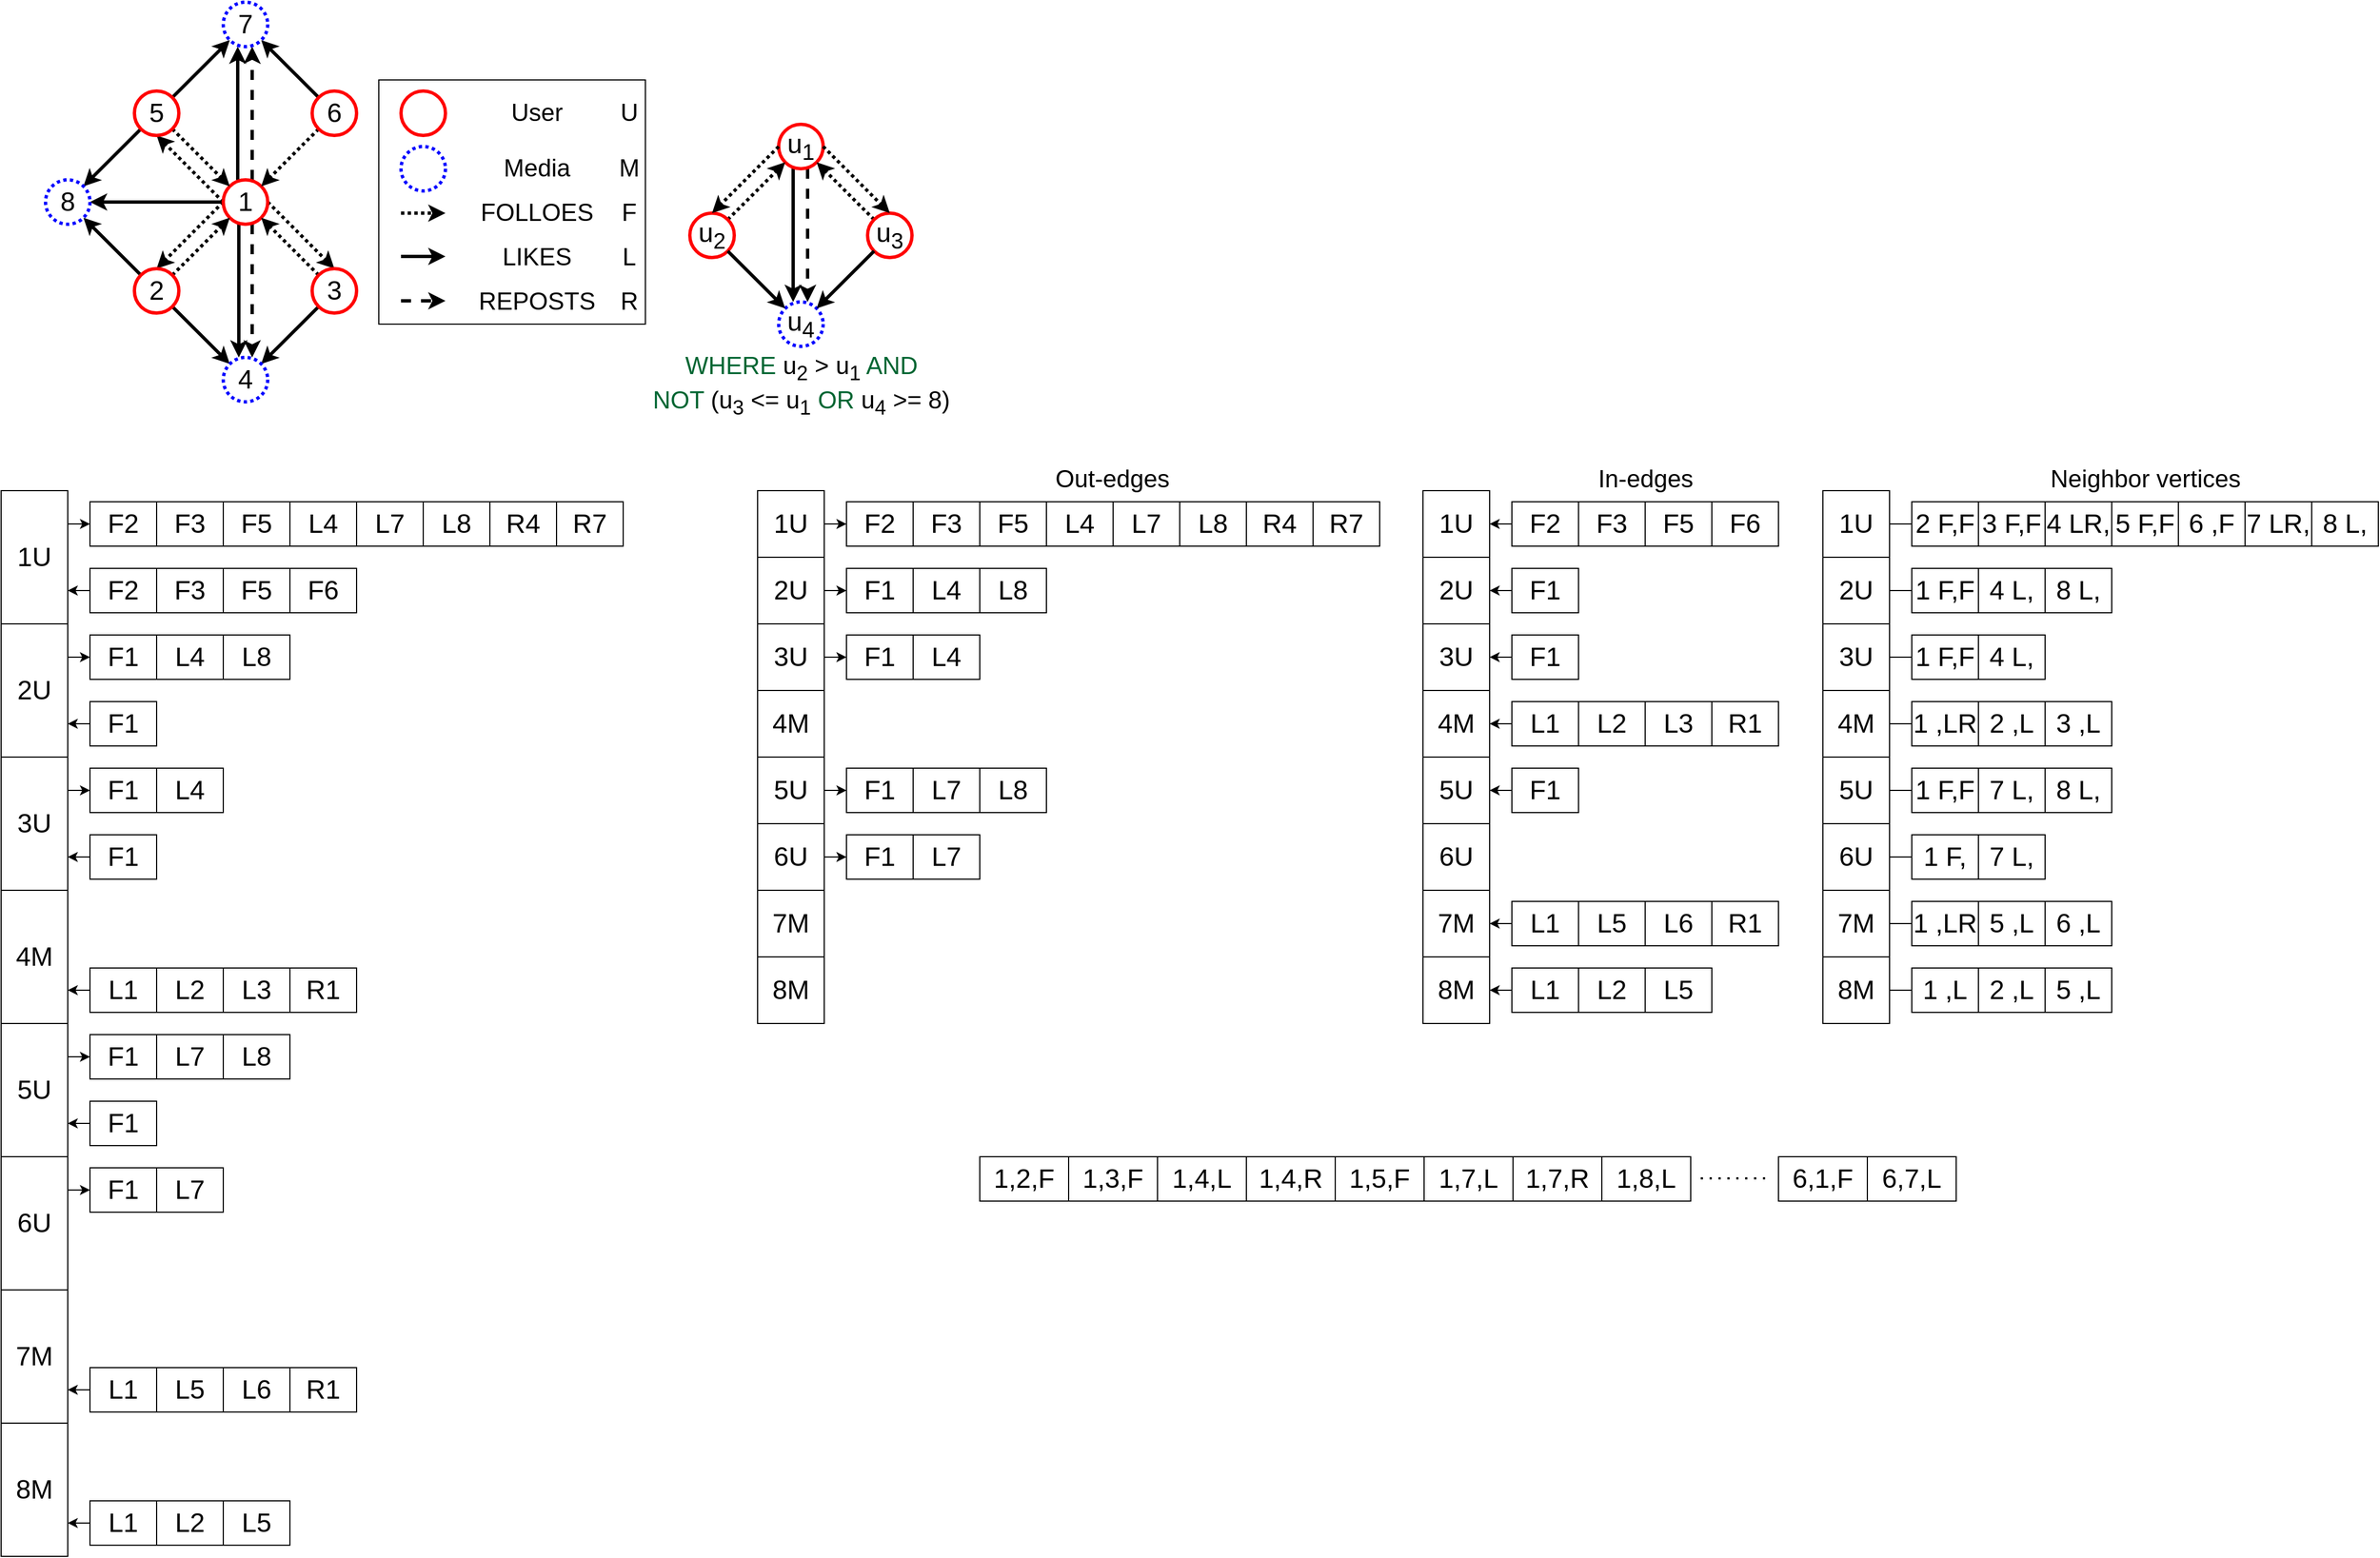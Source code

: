 <mxfile version="14.6.13" type="device"><diagram id="WOaeIMO-vQo9n7MquIrS" name="Page-1"><mxGraphModel dx="1102" dy="1976" grid="1" gridSize="10" guides="1" tooltips="1" connect="1" arrows="1" fold="1" page="1" pageScale="1" pageWidth="827" pageHeight="1169" math="0" shadow="0"><root><mxCell id="0"/><mxCell id="1" parent="0"/><mxCell id="_sLVe3COyLqrtuOMPPy9-86" style="edgeStyle=none;rounded=0;orthogonalLoop=1;jettySize=auto;html=1;exitX=0;exitY=0.5;exitDx=0;exitDy=0;entryX=0.5;entryY=0;entryDx=0;entryDy=0;strokeWidth=3;dashed=1;dashPattern=1 1;" parent="1" source="_sLVe3COyLqrtuOMPPy9-89" target="_sLVe3COyLqrtuOMPPy9-92" edge="1"><mxGeometry relative="1" as="geometry"/></mxCell><mxCell id="_sLVe3COyLqrtuOMPPy9-87" style="edgeStyle=none;rounded=0;orthogonalLoop=1;jettySize=auto;html=1;exitX=1;exitY=0.5;exitDx=0;exitDy=0;entryX=0.5;entryY=0;entryDx=0;entryDy=0;strokeWidth=3;dashed=1;dashPattern=1 1;" parent="1" source="_sLVe3COyLqrtuOMPPy9-89" target="_sLVe3COyLqrtuOMPPy9-95" edge="1"><mxGeometry relative="1" as="geometry"/></mxCell><mxCell id="_sLVe3COyLqrtuOMPPy9-88" style="edgeStyle=none;rounded=0;orthogonalLoop=1;jettySize=auto;html=1;exitX=0.5;exitY=1;exitDx=0;exitDy=0;strokeColor=#000000;strokeWidth=3;" parent="1" edge="1"><mxGeometry relative="1" as="geometry"><mxPoint x="214" y="200" as="sourcePoint"/><mxPoint x="214" y="320" as="targetPoint"/></mxGeometry></mxCell><mxCell id="_sLVe3COyLqrtuOMPPy9-107" style="edgeStyle=none;rounded=0;orthogonalLoop=1;jettySize=auto;html=1;exitX=0.5;exitY=0;exitDx=0;exitDy=0;strokeColor=#000000;strokeWidth=3;" parent="1" edge="1"><mxGeometry relative="1" as="geometry"><mxPoint x="213" y="160" as="sourcePoint"/><mxPoint x="213" y="40" as="targetPoint"/></mxGeometry></mxCell><mxCell id="_sLVe3COyLqrtuOMPPy9-108" style="edgeStyle=none;rounded=0;orthogonalLoop=1;jettySize=auto;html=1;exitX=0;exitY=0.5;exitDx=0;exitDy=0;strokeColor=#000000;strokeWidth=3;entryX=0.5;entryY=1;entryDx=0;entryDy=0;dashed=1;dashPattern=1 1;" parent="1" source="_sLVe3COyLqrtuOMPPy9-89" target="_sLVe3COyLqrtuOMPPy9-100" edge="1"><mxGeometry relative="1" as="geometry"><mxPoint x="148" y="120" as="targetPoint"/></mxGeometry></mxCell><mxCell id="_sLVe3COyLqrtuOMPPy9-162" style="edgeStyle=none;rounded=0;orthogonalLoop=1;jettySize=auto;html=1;exitX=0;exitY=0.5;exitDx=0;exitDy=0;entryX=1;entryY=0.5;entryDx=0;entryDy=0;strokeColor=#000000;strokeWidth=3;" parent="1" source="_sLVe3COyLqrtuOMPPy9-89" target="_sLVe3COyLqrtuOMPPy9-161" edge="1"><mxGeometry relative="1" as="geometry"/></mxCell><mxCell id="3iVIjHQHeHLSl4hfr4Jb-10" style="edgeStyle=orthogonalEdgeStyle;rounded=0;orthogonalLoop=1;jettySize=auto;html=1;exitX=0.5;exitY=1;exitDx=0;exitDy=0;dashed=1;strokeWidth=3;" parent="1" edge="1"><mxGeometry relative="1" as="geometry"><mxPoint x="226" y="200" as="sourcePoint"/><mxPoint x="226" y="320" as="targetPoint"/></mxGeometry></mxCell><mxCell id="3iVIjHQHeHLSl4hfr4Jb-11" style="edgeStyle=orthogonalEdgeStyle;rounded=0;orthogonalLoop=1;jettySize=auto;html=1;exitX=0.5;exitY=0;exitDx=0;exitDy=0;entryX=0.5;entryY=1;entryDx=0;entryDy=0;dashed=1;strokeWidth=3;" parent="1" edge="1"><mxGeometry relative="1" as="geometry"><mxPoint x="226" y="160" as="sourcePoint"/><mxPoint x="226" y="40" as="targetPoint"/></mxGeometry></mxCell><mxCell id="_sLVe3COyLqrtuOMPPy9-89" value="&lt;span style=&quot;font-size: 24px&quot;&gt;1&lt;/span&gt;" style="ellipse;whiteSpace=wrap;html=1;aspect=fixed;strokeColor=#FF0000;strokeWidth=3;" parent="1" vertex="1"><mxGeometry x="200" y="160" width="40" height="40" as="geometry"/></mxCell><mxCell id="_sLVe3COyLqrtuOMPPy9-90" style="edgeStyle=none;rounded=0;orthogonalLoop=1;jettySize=auto;html=1;exitX=1;exitY=0;exitDx=0;exitDy=0;entryX=0;entryY=1;entryDx=0;entryDy=0;strokeWidth=3;dashed=1;dashPattern=1 1;" parent="1" source="_sLVe3COyLqrtuOMPPy9-92" target="_sLVe3COyLqrtuOMPPy9-89" edge="1"><mxGeometry relative="1" as="geometry"/></mxCell><mxCell id="_sLVe3COyLqrtuOMPPy9-91" style="edgeStyle=none;rounded=0;orthogonalLoop=1;jettySize=auto;html=1;exitX=1;exitY=1;exitDx=0;exitDy=0;strokeWidth=3;" parent="1" source="_sLVe3COyLqrtuOMPPy9-92" target="_sLVe3COyLqrtuOMPPy9-96" edge="1"><mxGeometry relative="1" as="geometry"/></mxCell><mxCell id="_sLVe3COyLqrtuOMPPy9-172" style="edgeStyle=none;rounded=0;orthogonalLoop=1;jettySize=auto;html=1;exitX=0;exitY=0;exitDx=0;exitDy=0;entryX=1;entryY=1;entryDx=0;entryDy=0;strokeColor=#000000;strokeWidth=3;" parent="1" source="_sLVe3COyLqrtuOMPPy9-92" target="_sLVe3COyLqrtuOMPPy9-161" edge="1"><mxGeometry relative="1" as="geometry"/></mxCell><mxCell id="_sLVe3COyLqrtuOMPPy9-92" value="&lt;span style=&quot;font-size: 24px&quot;&gt;2&lt;/span&gt;" style="ellipse;whiteSpace=wrap;html=1;aspect=fixed;strokeColor=#FF0000;strokeWidth=3;" parent="1" vertex="1"><mxGeometry x="120" y="240" width="40" height="40" as="geometry"/></mxCell><mxCell id="_sLVe3COyLqrtuOMPPy9-93" style="edgeStyle=none;rounded=0;orthogonalLoop=1;jettySize=auto;html=1;exitX=0;exitY=0;exitDx=0;exitDy=0;entryX=1;entryY=1;entryDx=0;entryDy=0;strokeWidth=3;dashed=1;dashPattern=1 1;" parent="1" source="_sLVe3COyLqrtuOMPPy9-95" target="_sLVe3COyLqrtuOMPPy9-89" edge="1"><mxGeometry relative="1" as="geometry"/></mxCell><mxCell id="_sLVe3COyLqrtuOMPPy9-94" style="edgeStyle=none;rounded=0;orthogonalLoop=1;jettySize=auto;html=1;exitX=0;exitY=1;exitDx=0;exitDy=0;strokeColor=#000000;strokeWidth=3;" parent="1" source="_sLVe3COyLqrtuOMPPy9-95" target="_sLVe3COyLqrtuOMPPy9-96" edge="1"><mxGeometry relative="1" as="geometry"/></mxCell><mxCell id="_sLVe3COyLqrtuOMPPy9-95" value="&lt;span style=&quot;font-size: 24px&quot;&gt;3&lt;/span&gt;" style="ellipse;whiteSpace=wrap;html=1;aspect=fixed;strokeColor=#FF0000;strokeWidth=3;" parent="1" vertex="1"><mxGeometry x="280" y="240" width="40" height="40" as="geometry"/></mxCell><mxCell id="_sLVe3COyLqrtuOMPPy9-96" value="&lt;span style=&quot;font-size: 24px&quot;&gt;4&lt;/span&gt;" style="ellipse;whiteSpace=wrap;html=1;aspect=fixed;strokeColor=#0000FF;strokeWidth=3;dashed=1;dashPattern=1 1;" parent="1" vertex="1"><mxGeometry x="200" y="320" width="40" height="40" as="geometry"/></mxCell><mxCell id="_sLVe3COyLqrtuOMPPy9-109" style="edgeStyle=none;rounded=0;orthogonalLoop=1;jettySize=auto;html=1;exitX=1;exitY=1;exitDx=0;exitDy=0;strokeColor=#000000;strokeWidth=3;dashed=1;dashPattern=1 1;" parent="1" source="_sLVe3COyLqrtuOMPPy9-100" target="_sLVe3COyLqrtuOMPPy9-89" edge="1"><mxGeometry relative="1" as="geometry"/></mxCell><mxCell id="_sLVe3COyLqrtuOMPPy9-112" style="edgeStyle=none;rounded=0;orthogonalLoop=1;jettySize=auto;html=1;exitX=1;exitY=0;exitDx=0;exitDy=0;strokeColor=#000000;strokeWidth=3;" parent="1" source="_sLVe3COyLqrtuOMPPy9-100" target="_sLVe3COyLqrtuOMPPy9-102" edge="1"><mxGeometry relative="1" as="geometry"/></mxCell><mxCell id="_sLVe3COyLqrtuOMPPy9-171" style="edgeStyle=none;rounded=0;orthogonalLoop=1;jettySize=auto;html=1;exitX=0;exitY=1;exitDx=0;exitDy=0;entryX=1;entryY=0;entryDx=0;entryDy=0;strokeColor=#000000;strokeWidth=3;" parent="1" source="_sLVe3COyLqrtuOMPPy9-100" target="_sLVe3COyLqrtuOMPPy9-161" edge="1"><mxGeometry relative="1" as="geometry"/></mxCell><mxCell id="_sLVe3COyLqrtuOMPPy9-100" value="&lt;span style=&quot;font-size: 24px&quot;&gt;5&lt;/span&gt;" style="ellipse;whiteSpace=wrap;html=1;aspect=fixed;strokeColor=#FF0000;strokeWidth=3;" parent="1" vertex="1"><mxGeometry x="120" y="80" width="40" height="40" as="geometry"/></mxCell><mxCell id="_sLVe3COyLqrtuOMPPy9-111" style="edgeStyle=none;rounded=0;orthogonalLoop=1;jettySize=auto;html=1;exitX=0;exitY=1;exitDx=0;exitDy=0;entryX=1;entryY=0;entryDx=0;entryDy=0;strokeColor=#000000;strokeWidth=3;dashed=1;dashPattern=1 1;" parent="1" source="_sLVe3COyLqrtuOMPPy9-101" target="_sLVe3COyLqrtuOMPPy9-89" edge="1"><mxGeometry relative="1" as="geometry"/></mxCell><mxCell id="_sLVe3COyLqrtuOMPPy9-113" style="edgeStyle=none;rounded=0;orthogonalLoop=1;jettySize=auto;html=1;exitX=0;exitY=0;exitDx=0;exitDy=0;entryX=1;entryY=1;entryDx=0;entryDy=0;strokeColor=#000000;strokeWidth=3;" parent="1" source="_sLVe3COyLqrtuOMPPy9-101" target="_sLVe3COyLqrtuOMPPy9-102" edge="1"><mxGeometry relative="1" as="geometry"/></mxCell><mxCell id="_sLVe3COyLqrtuOMPPy9-101" value="&lt;span style=&quot;font-size: 24px&quot;&gt;6&lt;/span&gt;" style="ellipse;whiteSpace=wrap;html=1;aspect=fixed;strokeColor=#FF0000;strokeWidth=3;" parent="1" vertex="1"><mxGeometry x="280" y="80" width="40" height="40" as="geometry"/></mxCell><mxCell id="_sLVe3COyLqrtuOMPPy9-102" value="&lt;span style=&quot;font-size: 24px&quot;&gt;7&lt;/span&gt;" style="ellipse;whiteSpace=wrap;html=1;aspect=fixed;strokeColor=#0000FF;strokeWidth=3;dashed=1;dashPattern=1 1;" parent="1" vertex="1"><mxGeometry x="200" width="40" height="40" as="geometry"/></mxCell><mxCell id="_sLVe3COyLqrtuOMPPy9-161" value="&lt;span style=&quot;font-size: 24px&quot;&gt;8&lt;/span&gt;" style="ellipse;whiteSpace=wrap;html=1;aspect=fixed;strokeColor=#0000FF;strokeWidth=3;dashed=1;dashPattern=1 1;" parent="1" vertex="1"><mxGeometry x="40" y="160" width="40" height="40" as="geometry"/></mxCell><mxCell id="3iVIjHQHeHLSl4hfr4Jb-20" value="" style="group" parent="1" vertex="1" connectable="0"><mxGeometry x="470" y="110" width="500" height="260" as="geometry"/></mxCell><mxCell id="_sLVe3COyLqrtuOMPPy9-38" style="edgeStyle=none;rounded=0;orthogonalLoop=1;jettySize=auto;html=1;exitX=0.5;exitY=1;exitDx=0;exitDy=0;strokeColor=#000000;strokeWidth=3;" parent="3iVIjHQHeHLSl4hfr4Jb-20" edge="1"><mxGeometry relative="1" as="geometry"><mxPoint x="243" y="40" as="sourcePoint"/><mxPoint x="243" y="160" as="targetPoint"/></mxGeometry></mxCell><mxCell id="3iVIjHQHeHLSl4hfr4Jb-9" style="edgeStyle=orthogonalEdgeStyle;rounded=0;orthogonalLoop=1;jettySize=auto;html=1;exitX=0.5;exitY=1;exitDx=0;exitDy=0;entryX=0.5;entryY=0;entryDx=0;entryDy=0;dashed=1;strokeWidth=3;" parent="3iVIjHQHeHLSl4hfr4Jb-20" edge="1"><mxGeometry relative="1" as="geometry"><mxPoint x="256" y="40" as="sourcePoint"/><mxPoint x="256" y="160" as="targetPoint"/></mxGeometry></mxCell><mxCell id="_sLVe3COyLqrtuOMPPy9-26" value="&lt;font style=&quot;font-size: 24px&quot;&gt;u&lt;sub&gt;1&lt;/sub&gt;&lt;/font&gt;" style="ellipse;whiteSpace=wrap;html=1;aspect=fixed;strokeColor=#FF0000;strokeWidth=3;" parent="3iVIjHQHeHLSl4hfr4Jb-20" vertex="1"><mxGeometry x="230" width="40" height="40" as="geometry"/></mxCell><mxCell id="_sLVe3COyLqrtuOMPPy9-33" style="edgeStyle=none;rounded=0;orthogonalLoop=1;jettySize=auto;html=1;exitX=1;exitY=0;exitDx=0;exitDy=0;entryX=0;entryY=1;entryDx=0;entryDy=0;strokeWidth=3;dashed=1;dashPattern=1 1;" parent="3iVIjHQHeHLSl4hfr4Jb-20" source="_sLVe3COyLqrtuOMPPy9-27" target="_sLVe3COyLqrtuOMPPy9-26" edge="1"><mxGeometry relative="1" as="geometry"/></mxCell><mxCell id="_sLVe3COyLqrtuOMPPy9-27" value="&lt;span style=&quot;font-size: 24px&quot;&gt;u&lt;sub&gt;2&lt;/sub&gt;&lt;/span&gt;" style="ellipse;whiteSpace=wrap;html=1;aspect=fixed;strokeColor=#FF0000;strokeWidth=3;" parent="3iVIjHQHeHLSl4hfr4Jb-20" vertex="1"><mxGeometry x="150" y="80" width="40" height="40" as="geometry"/></mxCell><mxCell id="_sLVe3COyLqrtuOMPPy9-32" style="edgeStyle=none;rounded=0;orthogonalLoop=1;jettySize=auto;html=1;exitX=0;exitY=0.5;exitDx=0;exitDy=0;entryX=0.5;entryY=0;entryDx=0;entryDy=0;strokeWidth=3;dashed=1;dashPattern=1 1;" parent="3iVIjHQHeHLSl4hfr4Jb-20" source="_sLVe3COyLqrtuOMPPy9-26" target="_sLVe3COyLqrtuOMPPy9-27" edge="1"><mxGeometry relative="1" as="geometry"/></mxCell><mxCell id="_sLVe3COyLqrtuOMPPy9-35" style="edgeStyle=none;rounded=0;orthogonalLoop=1;jettySize=auto;html=1;exitX=0;exitY=0;exitDx=0;exitDy=0;entryX=1;entryY=1;entryDx=0;entryDy=0;strokeWidth=3;dashed=1;dashPattern=1 1;" parent="3iVIjHQHeHLSl4hfr4Jb-20" source="_sLVe3COyLqrtuOMPPy9-28" target="_sLVe3COyLqrtuOMPPy9-26" edge="1"><mxGeometry relative="1" as="geometry"/></mxCell><mxCell id="_sLVe3COyLqrtuOMPPy9-28" value="&lt;span style=&quot;font-size: 24px&quot;&gt;u&lt;sub&gt;3&lt;/sub&gt;&lt;/span&gt;" style="ellipse;whiteSpace=wrap;html=1;aspect=fixed;strokeColor=#FF0000;strokeWidth=3;" parent="3iVIjHQHeHLSl4hfr4Jb-20" vertex="1"><mxGeometry x="310" y="80" width="40" height="40" as="geometry"/></mxCell><mxCell id="_sLVe3COyLqrtuOMPPy9-34" style="edgeStyle=none;rounded=0;orthogonalLoop=1;jettySize=auto;html=1;exitX=1;exitY=0.5;exitDx=0;exitDy=0;entryX=0.5;entryY=0;entryDx=0;entryDy=0;strokeWidth=3;dashed=1;dashPattern=1 1;" parent="3iVIjHQHeHLSl4hfr4Jb-20" source="_sLVe3COyLqrtuOMPPy9-26" target="_sLVe3COyLqrtuOMPPy9-28" edge="1"><mxGeometry relative="1" as="geometry"/></mxCell><mxCell id="_sLVe3COyLqrtuOMPPy9-30" value="&lt;font style=&quot;font-size: 24px&quot;&gt;u&lt;sub&gt;4&lt;/sub&gt;&lt;/font&gt;" style="ellipse;whiteSpace=wrap;html=1;aspect=fixed;strokeColor=#0000FF;strokeWidth=3;dashed=1;dashPattern=1 1;" parent="3iVIjHQHeHLSl4hfr4Jb-20" vertex="1"><mxGeometry x="230" y="160" width="40" height="40" as="geometry"/></mxCell><mxCell id="_sLVe3COyLqrtuOMPPy9-36" style="edgeStyle=none;rounded=0;orthogonalLoop=1;jettySize=auto;html=1;exitX=1;exitY=1;exitDx=0;exitDy=0;strokeWidth=3;" parent="3iVIjHQHeHLSl4hfr4Jb-20" source="_sLVe3COyLqrtuOMPPy9-27" target="_sLVe3COyLqrtuOMPPy9-30" edge="1"><mxGeometry relative="1" as="geometry"/></mxCell><mxCell id="_sLVe3COyLqrtuOMPPy9-37" style="edgeStyle=none;rounded=0;orthogonalLoop=1;jettySize=auto;html=1;exitX=0;exitY=1;exitDx=0;exitDy=0;strokeColor=#000000;strokeWidth=3;" parent="3iVIjHQHeHLSl4hfr4Jb-20" source="_sLVe3COyLqrtuOMPPy9-28" target="_sLVe3COyLqrtuOMPPy9-30" edge="1"><mxGeometry relative="1" as="geometry"/></mxCell><mxCell id="3iVIjHQHeHLSl4hfr4Jb-19" value="&lt;font style=&quot;font-size: 22px&quot;&gt;&lt;font color=&quot;#006633&quot;&gt;WHERE&lt;/font&gt; u&lt;sub&gt;2&lt;/sub&gt; &amp;gt; u&lt;sub&gt;1&lt;/sub&gt; &lt;font color=&quot;#006633&quot;&gt;AND&lt;/font&gt;&lt;br&gt;&lt;font color=&quot;#006633&quot;&gt;NOT&lt;/font&gt; (u&lt;sub&gt;3&lt;/sub&gt; &amp;lt;= u&lt;sub&gt;1&lt;/sub&gt; &lt;font color=&quot;#006633&quot;&gt;OR&lt;/font&gt; u&lt;sub&gt;4&lt;/sub&gt; &amp;gt;= 8)&lt;/font&gt;" style="text;html=1;align=center;verticalAlign=middle;resizable=0;points=[];autosize=1;strokeColor=none;" parent="3iVIjHQHeHLSl4hfr4Jb-20" vertex="1"><mxGeometry x="110" y="210" width="280" height="50" as="geometry"/></mxCell><mxCell id="s_HzLoB6erGCiMAhmyyr-4" value="&lt;font style=&quot;font-size: 22px&quot;&gt;F&lt;/font&gt;" style="text;html=1;align=center;verticalAlign=middle;resizable=0;points=[];autosize=1;strokeColor=none;" vertex="1" parent="3iVIjHQHeHLSl4hfr4Jb-20"><mxGeometry x="80" y="70" width="30" height="20" as="geometry"/></mxCell><mxCell id="s_HzLoB6erGCiMAhmyyr-6" value="&lt;font style=&quot;font-size: 22px&quot;&gt;R&lt;/font&gt;" style="text;html=1;align=center;verticalAlign=middle;resizable=0;points=[];autosize=1;strokeColor=none;" vertex="1" parent="3iVIjHQHeHLSl4hfr4Jb-20"><mxGeometry x="80" y="150" width="30" height="20" as="geometry"/></mxCell><mxCell id="3iVIjHQHeHLSl4hfr4Jb-17" value="" style="rounded=0;whiteSpace=wrap;html=1;fillColor=none;" parent="1" vertex="1"><mxGeometry x="340" y="70" width="240" height="220" as="geometry"/></mxCell><mxCell id="3iVIjHQHeHLSl4hfr4Jb-4" value="" style="ellipse;whiteSpace=wrap;html=1;aspect=fixed;strokeColor=#FF0000;strokeWidth=3;" parent="1" vertex="1"><mxGeometry x="360" y="80" width="40" height="40" as="geometry"/></mxCell><mxCell id="3iVIjHQHeHLSl4hfr4Jb-5" value="" style="ellipse;whiteSpace=wrap;html=1;aspect=fixed;strokeColor=#0000FF;strokeWidth=3;dashed=1;dashPattern=1 1;" parent="1" vertex="1"><mxGeometry x="360" y="130" width="40" height="40" as="geometry"/></mxCell><mxCell id="3iVIjHQHeHLSl4hfr4Jb-6" style="edgeStyle=none;rounded=0;orthogonalLoop=1;jettySize=auto;html=1;exitX=1;exitY=0.5;exitDx=0;exitDy=0;strokeWidth=3;dashed=1;dashPattern=1 1;" parent="1" edge="1"><mxGeometry x="340" y="70" as="geometry"><mxPoint x="360" y="190" as="sourcePoint"/><mxPoint x="400" y="190" as="targetPoint"/></mxGeometry></mxCell><mxCell id="3iVIjHQHeHLSl4hfr4Jb-7" style="edgeStyle=none;rounded=0;orthogonalLoop=1;jettySize=auto;html=1;exitX=1;exitY=0.5;exitDx=0;exitDy=0;strokeWidth=3;" parent="1" edge="1"><mxGeometry x="340" y="70" as="geometry"><mxPoint x="360" y="229" as="sourcePoint"/><mxPoint x="400" y="229" as="targetPoint"/></mxGeometry></mxCell><mxCell id="3iVIjHQHeHLSl4hfr4Jb-8" style="edgeStyle=none;rounded=0;orthogonalLoop=1;jettySize=auto;html=1;exitX=1;exitY=0.5;exitDx=0;exitDy=0;strokeWidth=3;dashed=1;" parent="1" edge="1"><mxGeometry x="340" y="70" as="geometry"><mxPoint x="360" y="269" as="sourcePoint"/><mxPoint x="400" y="269" as="targetPoint"/></mxGeometry></mxCell><mxCell id="3iVIjHQHeHLSl4hfr4Jb-12" value="&lt;font style=&quot;font-size: 22px&quot;&gt;User&lt;/font&gt;" style="text;html=1;align=center;verticalAlign=middle;resizable=0;points=[];autosize=1;strokeColor=none;" parent="1" vertex="1"><mxGeometry x="452" y="90" width="60" height="20" as="geometry"/></mxCell><mxCell id="3iVIjHQHeHLSl4hfr4Jb-13" value="&lt;font style=&quot;font-size: 22px&quot;&gt;Media&lt;/font&gt;" style="text;html=1;align=center;verticalAlign=middle;resizable=0;points=[];autosize=1;strokeColor=none;" parent="1" vertex="1"><mxGeometry x="442" y="140" width="80" height="20" as="geometry"/></mxCell><mxCell id="3iVIjHQHeHLSl4hfr4Jb-14" value="&lt;font style=&quot;font-size: 22px&quot;&gt;FOLLOES&lt;/font&gt;" style="text;html=1;align=center;verticalAlign=middle;resizable=0;points=[];autosize=1;strokeColor=none;" parent="1" vertex="1"><mxGeometry x="422" y="180" width="120" height="20" as="geometry"/></mxCell><mxCell id="3iVIjHQHeHLSl4hfr4Jb-15" value="&lt;font style=&quot;font-size: 22px&quot;&gt;LIKES&lt;/font&gt;" style="text;html=1;align=center;verticalAlign=middle;resizable=0;points=[];autosize=1;strokeColor=none;" parent="1" vertex="1"><mxGeometry x="442" y="220" width="80" height="20" as="geometry"/></mxCell><mxCell id="3iVIjHQHeHLSl4hfr4Jb-16" value="&lt;font style=&quot;font-size: 22px&quot;&gt;REPOSTS&lt;/font&gt;" style="text;html=1;align=center;verticalAlign=middle;resizable=0;points=[];autosize=1;strokeColor=none;" parent="1" vertex="1"><mxGeometry x="422" y="260" width="120" height="20" as="geometry"/></mxCell><mxCell id="673OGhv_RMqgg3OuF7RL-72" style="edgeStyle=orthogonalEdgeStyle;rounded=0;orthogonalLoop=1;jettySize=auto;html=1;exitX=1;exitY=0.25;exitDx=0;exitDy=0;entryX=0;entryY=0.5;entryDx=0;entryDy=0;" parent="1" source="673OGhv_RMqgg3OuF7RL-1" target="673OGhv_RMqgg3OuF7RL-9" edge="1"><mxGeometry relative="1" as="geometry"/></mxCell><mxCell id="673OGhv_RMqgg3OuF7RL-1" value="&lt;font style=&quot;font-size: 24px&quot;&gt;1U&lt;/font&gt;" style="rounded=0;whiteSpace=wrap;html=1;" parent="1" vertex="1"><mxGeometry y="440" width="60" height="120" as="geometry"/></mxCell><mxCell id="673OGhv_RMqgg3OuF7RL-29" style="edgeStyle=orthogonalEdgeStyle;rounded=0;orthogonalLoop=1;jettySize=auto;html=1;exitX=1;exitY=0.5;exitDx=0;exitDy=0;entryX=0;entryY=0.5;entryDx=0;entryDy=0;" parent="1" source="673OGhv_RMqgg3OuF7RL-2" target="673OGhv_RMqgg3OuF7RL-18" edge="1"><mxGeometry relative="1" as="geometry"/></mxCell><mxCell id="673OGhv_RMqgg3OuF7RL-2" value="&lt;font style=&quot;font-size: 24px&quot;&gt;2U&lt;/font&gt;" style="rounded=0;whiteSpace=wrap;html=1;" parent="1" vertex="1"><mxGeometry x="681" y="500" width="60" height="60" as="geometry"/></mxCell><mxCell id="673OGhv_RMqgg3OuF7RL-32" style="edgeStyle=orthogonalEdgeStyle;rounded=0;orthogonalLoop=1;jettySize=auto;html=1;exitX=1;exitY=0.5;exitDx=0;exitDy=0;entryX=0;entryY=0.5;entryDx=0;entryDy=0;" parent="1" source="673OGhv_RMqgg3OuF7RL-3" target="673OGhv_RMqgg3OuF7RL-21" edge="1"><mxGeometry relative="1" as="geometry"/></mxCell><mxCell id="673OGhv_RMqgg3OuF7RL-3" value="&lt;font style=&quot;font-size: 24px&quot;&gt;3U&lt;/font&gt;" style="rounded=0;whiteSpace=wrap;html=1;" parent="1" vertex="1"><mxGeometry x="681" y="560" width="60" height="60" as="geometry"/></mxCell><mxCell id="673OGhv_RMqgg3OuF7RL-4" value="&lt;font style=&quot;font-size: 24px&quot;&gt;4M&lt;/font&gt;" style="rounded=0;whiteSpace=wrap;html=1;" parent="1" vertex="1"><mxGeometry x="681" y="620" width="60" height="60" as="geometry"/></mxCell><mxCell id="673OGhv_RMqgg3OuF7RL-30" style="edgeStyle=orthogonalEdgeStyle;rounded=0;orthogonalLoop=1;jettySize=auto;html=1;exitX=1;exitY=0.5;exitDx=0;exitDy=0;entryX=0;entryY=0.5;entryDx=0;entryDy=0;" parent="1" source="673OGhv_RMqgg3OuF7RL-5" target="673OGhv_RMqgg3OuF7RL-23" edge="1"><mxGeometry relative="1" as="geometry"/></mxCell><mxCell id="673OGhv_RMqgg3OuF7RL-5" value="&lt;font style=&quot;font-size: 24px&quot;&gt;5U&lt;/font&gt;" style="rounded=0;whiteSpace=wrap;html=1;" parent="1" vertex="1"><mxGeometry x="681" y="680" width="60" height="60" as="geometry"/></mxCell><mxCell id="673OGhv_RMqgg3OuF7RL-31" style="edgeStyle=orthogonalEdgeStyle;rounded=0;orthogonalLoop=1;jettySize=auto;html=1;exitX=1;exitY=0.5;exitDx=0;exitDy=0;entryX=0;entryY=0.5;entryDx=0;entryDy=0;" parent="1" source="673OGhv_RMqgg3OuF7RL-6" target="673OGhv_RMqgg3OuF7RL-26" edge="1"><mxGeometry relative="1" as="geometry"/></mxCell><mxCell id="673OGhv_RMqgg3OuF7RL-6" value="&lt;font style=&quot;font-size: 24px&quot;&gt;6U&lt;/font&gt;" style="rounded=0;whiteSpace=wrap;html=1;" parent="1" vertex="1"><mxGeometry x="681" y="740" width="60" height="60" as="geometry"/></mxCell><mxCell id="673OGhv_RMqgg3OuF7RL-7" value="&lt;font style=&quot;font-size: 24px&quot;&gt;7M&lt;/font&gt;" style="rounded=0;whiteSpace=wrap;html=1;" parent="1" vertex="1"><mxGeometry x="681" y="800" width="60" height="60" as="geometry"/></mxCell><mxCell id="673OGhv_RMqgg3OuF7RL-8" value="&lt;font style=&quot;font-size: 24px&quot;&gt;8M&lt;/font&gt;" style="rounded=0;whiteSpace=wrap;html=1;" parent="1" vertex="1"><mxGeometry x="681" y="860" width="60" height="60" as="geometry"/></mxCell><mxCell id="673OGhv_RMqgg3OuF7RL-9" value="&lt;font style=&quot;font-size: 24px&quot;&gt;F2&lt;/font&gt;" style="rounded=0;whiteSpace=wrap;html=1;" parent="1" vertex="1"><mxGeometry x="80" y="450" width="60" height="40" as="geometry"/></mxCell><mxCell id="673OGhv_RMqgg3OuF7RL-10" value="&lt;font style=&quot;font-size: 24px&quot;&gt;F3&lt;/font&gt;" style="rounded=0;whiteSpace=wrap;html=1;" parent="1" vertex="1"><mxGeometry x="140" y="450" width="60" height="40" as="geometry"/></mxCell><mxCell id="673OGhv_RMqgg3OuF7RL-11" value="&lt;font style=&quot;font-size: 24px&quot;&gt;F5&lt;/font&gt;" style="rounded=0;whiteSpace=wrap;html=1;" parent="1" vertex="1"><mxGeometry x="200" y="450" width="60" height="40" as="geometry"/></mxCell><mxCell id="673OGhv_RMqgg3OuF7RL-13" value="&lt;font style=&quot;font-size: 24px&quot;&gt;L4&lt;/font&gt;" style="rounded=0;whiteSpace=wrap;html=1;" parent="1" vertex="1"><mxGeometry x="260" y="450" width="60" height="40" as="geometry"/></mxCell><mxCell id="673OGhv_RMqgg3OuF7RL-14" value="&lt;font style=&quot;font-size: 24px&quot;&gt;L7&lt;/font&gt;" style="rounded=0;whiteSpace=wrap;html=1;" parent="1" vertex="1"><mxGeometry x="320" y="450" width="60" height="40" as="geometry"/></mxCell><mxCell id="673OGhv_RMqgg3OuF7RL-15" value="&lt;font style=&quot;font-size: 24px&quot;&gt;L8&lt;/font&gt;" style="rounded=0;whiteSpace=wrap;html=1;" parent="1" vertex="1"><mxGeometry x="380" y="450" width="60" height="40" as="geometry"/></mxCell><mxCell id="673OGhv_RMqgg3OuF7RL-16" value="&lt;font style=&quot;font-size: 24px&quot;&gt;R4&lt;/font&gt;" style="rounded=0;whiteSpace=wrap;html=1;" parent="1" vertex="1"><mxGeometry x="440" y="450" width="60" height="40" as="geometry"/></mxCell><mxCell id="673OGhv_RMqgg3OuF7RL-17" value="&lt;font style=&quot;font-size: 24px&quot;&gt;R7&lt;/font&gt;" style="rounded=0;whiteSpace=wrap;html=1;" parent="1" vertex="1"><mxGeometry x="500" y="450" width="60" height="40" as="geometry"/></mxCell><mxCell id="673OGhv_RMqgg3OuF7RL-18" value="&lt;font style=&quot;font-size: 24px&quot;&gt;F1&lt;/font&gt;" style="rounded=0;whiteSpace=wrap;html=1;" parent="1" vertex="1"><mxGeometry x="761" y="510" width="60" height="40" as="geometry"/></mxCell><mxCell id="673OGhv_RMqgg3OuF7RL-19" value="&lt;font style=&quot;font-size: 24px&quot;&gt;L4&lt;/font&gt;" style="rounded=0;whiteSpace=wrap;html=1;" parent="1" vertex="1"><mxGeometry x="821" y="510" width="60" height="40" as="geometry"/></mxCell><mxCell id="673OGhv_RMqgg3OuF7RL-20" value="&lt;font style=&quot;font-size: 24px&quot;&gt;L8&lt;/font&gt;" style="rounded=0;whiteSpace=wrap;html=1;" parent="1" vertex="1"><mxGeometry x="881" y="510" width="60" height="40" as="geometry"/></mxCell><mxCell id="673OGhv_RMqgg3OuF7RL-21" value="&lt;font style=&quot;font-size: 24px&quot;&gt;F1&lt;/font&gt;" style="rounded=0;whiteSpace=wrap;html=1;" parent="1" vertex="1"><mxGeometry x="761" y="570" width="60" height="40" as="geometry"/></mxCell><mxCell id="673OGhv_RMqgg3OuF7RL-22" value="&lt;font style=&quot;font-size: 24px&quot;&gt;L4&lt;/font&gt;" style="rounded=0;whiteSpace=wrap;html=1;" parent="1" vertex="1"><mxGeometry x="821" y="570" width="60" height="40" as="geometry"/></mxCell><mxCell id="673OGhv_RMqgg3OuF7RL-23" value="&lt;font style=&quot;font-size: 24px&quot;&gt;F1&lt;/font&gt;" style="rounded=0;whiteSpace=wrap;html=1;" parent="1" vertex="1"><mxGeometry x="761" y="690" width="60" height="40" as="geometry"/></mxCell><mxCell id="673OGhv_RMqgg3OuF7RL-24" value="&lt;font style=&quot;font-size: 24px&quot;&gt;L7&lt;/font&gt;" style="rounded=0;whiteSpace=wrap;html=1;" parent="1" vertex="1"><mxGeometry x="821" y="690" width="60" height="40" as="geometry"/></mxCell><mxCell id="673OGhv_RMqgg3OuF7RL-25" value="&lt;font style=&quot;font-size: 24px&quot;&gt;L8&lt;/font&gt;" style="rounded=0;whiteSpace=wrap;html=1;" parent="1" vertex="1"><mxGeometry x="881" y="690" width="60" height="40" as="geometry"/></mxCell><mxCell id="673OGhv_RMqgg3OuF7RL-26" value="&lt;font style=&quot;font-size: 24px&quot;&gt;F1&lt;/font&gt;" style="rounded=0;whiteSpace=wrap;html=1;" parent="1" vertex="1"><mxGeometry x="761" y="750" width="60" height="40" as="geometry"/></mxCell><mxCell id="673OGhv_RMqgg3OuF7RL-27" value="&lt;font style=&quot;font-size: 24px&quot;&gt;L7&lt;/font&gt;" style="rounded=0;whiteSpace=wrap;html=1;" parent="1" vertex="1"><mxGeometry x="821" y="750" width="60" height="40" as="geometry"/></mxCell><mxCell id="673OGhv_RMqgg3OuF7RL-71" style="edgeStyle=orthogonalEdgeStyle;rounded=0;orthogonalLoop=1;jettySize=auto;html=1;exitX=0;exitY=0.5;exitDx=0;exitDy=0;entryX=1;entryY=0.75;entryDx=0;entryDy=0;" parent="1" source="673OGhv_RMqgg3OuF7RL-66" target="673OGhv_RMqgg3OuF7RL-1" edge="1"><mxGeometry relative="1" as="geometry"/></mxCell><mxCell id="673OGhv_RMqgg3OuF7RL-66" value="&lt;font style=&quot;font-size: 24px&quot;&gt;F2&lt;/font&gt;" style="rounded=0;whiteSpace=wrap;html=1;" parent="1" vertex="1"><mxGeometry x="80" y="510" width="60" height="40" as="geometry"/></mxCell><mxCell id="673OGhv_RMqgg3OuF7RL-67" value="&lt;font style=&quot;font-size: 24px&quot;&gt;F3&lt;/font&gt;" style="rounded=0;whiteSpace=wrap;html=1;" parent="1" vertex="1"><mxGeometry x="140" y="510" width="60" height="40" as="geometry"/></mxCell><mxCell id="673OGhv_RMqgg3OuF7RL-68" value="&lt;font style=&quot;font-size: 24px&quot;&gt;F5&lt;/font&gt;" style="rounded=0;whiteSpace=wrap;html=1;" parent="1" vertex="1"><mxGeometry x="200" y="510" width="60" height="40" as="geometry"/></mxCell><mxCell id="673OGhv_RMqgg3OuF7RL-73" value="&lt;font style=&quot;font-size: 24px&quot;&gt;F6&lt;/font&gt;" style="rounded=0;whiteSpace=wrap;html=1;" parent="1" vertex="1"><mxGeometry x="260" y="510" width="60" height="40" as="geometry"/></mxCell><mxCell id="673OGhv_RMqgg3OuF7RL-74" style="edgeStyle=orthogonalEdgeStyle;rounded=0;orthogonalLoop=1;jettySize=auto;html=1;exitX=1;exitY=0.25;exitDx=0;exitDy=0;entryX=0;entryY=0.5;entryDx=0;entryDy=0;" parent="1" source="673OGhv_RMqgg3OuF7RL-75" target="673OGhv_RMqgg3OuF7RL-76" edge="1"><mxGeometry relative="1" as="geometry"/></mxCell><mxCell id="673OGhv_RMqgg3OuF7RL-75" value="&lt;font style=&quot;font-size: 24px&quot;&gt;2U&lt;/font&gt;" style="rounded=0;whiteSpace=wrap;html=1;" parent="1" vertex="1"><mxGeometry y="560" width="60" height="120" as="geometry"/></mxCell><mxCell id="673OGhv_RMqgg3OuF7RL-76" value="&lt;font style=&quot;font-size: 24px&quot;&gt;F1&lt;/font&gt;" style="rounded=0;whiteSpace=wrap;html=1;" parent="1" vertex="1"><mxGeometry x="80" y="570" width="60" height="40" as="geometry"/></mxCell><mxCell id="673OGhv_RMqgg3OuF7RL-77" value="&lt;font style=&quot;font-size: 24px&quot;&gt;L4&lt;/font&gt;" style="rounded=0;whiteSpace=wrap;html=1;" parent="1" vertex="1"><mxGeometry x="140" y="570" width="60" height="40" as="geometry"/></mxCell><mxCell id="673OGhv_RMqgg3OuF7RL-78" value="&lt;font style=&quot;font-size: 24px&quot;&gt;L8&lt;/font&gt;" style="rounded=0;whiteSpace=wrap;html=1;" parent="1" vertex="1"><mxGeometry x="200" y="570" width="60" height="40" as="geometry"/></mxCell><mxCell id="673OGhv_RMqgg3OuF7RL-84" style="edgeStyle=orthogonalEdgeStyle;rounded=0;orthogonalLoop=1;jettySize=auto;html=1;exitX=0;exitY=0.5;exitDx=0;exitDy=0;entryX=1;entryY=0.75;entryDx=0;entryDy=0;" parent="1" source="673OGhv_RMqgg3OuF7RL-85" target="673OGhv_RMqgg3OuF7RL-75" edge="1"><mxGeometry relative="1" as="geometry"/></mxCell><mxCell id="673OGhv_RMqgg3OuF7RL-85" value="&lt;font style=&quot;font-size: 24px&quot;&gt;F1&lt;/font&gt;" style="rounded=0;whiteSpace=wrap;html=1;" parent="1" vertex="1"><mxGeometry x="80" y="630" width="60" height="40" as="geometry"/></mxCell><mxCell id="673OGhv_RMqgg3OuF7RL-89" style="edgeStyle=orthogonalEdgeStyle;rounded=0;orthogonalLoop=1;jettySize=auto;html=1;exitX=1;exitY=0.25;exitDx=0;exitDy=0;entryX=0;entryY=0.5;entryDx=0;entryDy=0;" parent="1" source="673OGhv_RMqgg3OuF7RL-90" target="673OGhv_RMqgg3OuF7RL-91" edge="1"><mxGeometry relative="1" as="geometry"/></mxCell><mxCell id="673OGhv_RMqgg3OuF7RL-90" value="&lt;font style=&quot;font-size: 24px&quot;&gt;3U&lt;/font&gt;" style="rounded=0;whiteSpace=wrap;html=1;" parent="1" vertex="1"><mxGeometry y="680" width="60" height="120" as="geometry"/></mxCell><mxCell id="673OGhv_RMqgg3OuF7RL-91" value="&lt;font style=&quot;font-size: 24px&quot;&gt;F1&lt;/font&gt;" style="rounded=0;whiteSpace=wrap;html=1;" parent="1" vertex="1"><mxGeometry x="80" y="690" width="60" height="40" as="geometry"/></mxCell><mxCell id="673OGhv_RMqgg3OuF7RL-92" value="&lt;font style=&quot;font-size: 24px&quot;&gt;L4&lt;/font&gt;" style="rounded=0;whiteSpace=wrap;html=1;" parent="1" vertex="1"><mxGeometry x="140" y="690" width="60" height="40" as="geometry"/></mxCell><mxCell id="673OGhv_RMqgg3OuF7RL-99" style="edgeStyle=orthogonalEdgeStyle;rounded=0;orthogonalLoop=1;jettySize=auto;html=1;exitX=0;exitY=0.5;exitDx=0;exitDy=0;entryX=1;entryY=0.75;entryDx=0;entryDy=0;" parent="1" source="673OGhv_RMqgg3OuF7RL-100" target="673OGhv_RMqgg3OuF7RL-90" edge="1"><mxGeometry relative="1" as="geometry"/></mxCell><mxCell id="673OGhv_RMqgg3OuF7RL-100" value="&lt;font style=&quot;font-size: 24px&quot;&gt;F1&lt;/font&gt;" style="rounded=0;whiteSpace=wrap;html=1;" parent="1" vertex="1"><mxGeometry x="80" y="750" width="60" height="40" as="geometry"/></mxCell><mxCell id="673OGhv_RMqgg3OuF7RL-105" value="&lt;font style=&quot;font-size: 24px&quot;&gt;4M&lt;/font&gt;" style="rounded=0;whiteSpace=wrap;html=1;" parent="1" vertex="1"><mxGeometry y="800" width="60" height="120" as="geometry"/></mxCell><mxCell id="673OGhv_RMqgg3OuF7RL-114" style="edgeStyle=orthogonalEdgeStyle;rounded=0;orthogonalLoop=1;jettySize=auto;html=1;exitX=0;exitY=0.5;exitDx=0;exitDy=0;entryX=1;entryY=0.75;entryDx=0;entryDy=0;" parent="1" source="673OGhv_RMqgg3OuF7RL-115" target="673OGhv_RMqgg3OuF7RL-105" edge="1"><mxGeometry relative="1" as="geometry"/></mxCell><mxCell id="673OGhv_RMqgg3OuF7RL-115" value="&lt;font style=&quot;font-size: 24px&quot;&gt;L1&lt;/font&gt;" style="rounded=0;whiteSpace=wrap;html=1;" parent="1" vertex="1"><mxGeometry x="80" y="870" width="60" height="40" as="geometry"/></mxCell><mxCell id="673OGhv_RMqgg3OuF7RL-116" value="&lt;font style=&quot;font-size: 24px&quot;&gt;L2&lt;/font&gt;" style="rounded=0;whiteSpace=wrap;html=1;" parent="1" vertex="1"><mxGeometry x="140" y="870" width="60" height="40" as="geometry"/></mxCell><mxCell id="673OGhv_RMqgg3OuF7RL-117" value="&lt;font style=&quot;font-size: 24px&quot;&gt;L3&lt;/font&gt;" style="rounded=0;whiteSpace=wrap;html=1;" parent="1" vertex="1"><mxGeometry x="200" y="870" width="60" height="40" as="geometry"/></mxCell><mxCell id="673OGhv_RMqgg3OuF7RL-118" value="&lt;font style=&quot;font-size: 24px&quot;&gt;R1&lt;/font&gt;" style="rounded=0;whiteSpace=wrap;html=1;" parent="1" vertex="1"><mxGeometry x="260" y="870" width="60" height="40" as="geometry"/></mxCell><mxCell id="673OGhv_RMqgg3OuF7RL-119" style="edgeStyle=orthogonalEdgeStyle;rounded=0;orthogonalLoop=1;jettySize=auto;html=1;exitX=1;exitY=0.25;exitDx=0;exitDy=0;entryX=0;entryY=0.5;entryDx=0;entryDy=0;" parent="1" source="673OGhv_RMqgg3OuF7RL-120" target="673OGhv_RMqgg3OuF7RL-121" edge="1"><mxGeometry relative="1" as="geometry"/></mxCell><mxCell id="673OGhv_RMqgg3OuF7RL-120" value="&lt;font style=&quot;font-size: 24px&quot;&gt;5U&lt;/font&gt;" style="rounded=0;whiteSpace=wrap;html=1;" parent="1" vertex="1"><mxGeometry y="920" width="60" height="120" as="geometry"/></mxCell><mxCell id="673OGhv_RMqgg3OuF7RL-121" value="&lt;font style=&quot;font-size: 24px&quot;&gt;F1&lt;/font&gt;" style="rounded=0;whiteSpace=wrap;html=1;" parent="1" vertex="1"><mxGeometry x="80" y="930" width="60" height="40" as="geometry"/></mxCell><mxCell id="673OGhv_RMqgg3OuF7RL-122" value="&lt;font style=&quot;font-size: 24px&quot;&gt;L7&lt;/font&gt;" style="rounded=0;whiteSpace=wrap;html=1;" parent="1" vertex="1"><mxGeometry x="140" y="930" width="60" height="40" as="geometry"/></mxCell><mxCell id="673OGhv_RMqgg3OuF7RL-123" value="&lt;font style=&quot;font-size: 24px&quot;&gt;L8&lt;/font&gt;" style="rounded=0;whiteSpace=wrap;html=1;" parent="1" vertex="1"><mxGeometry x="200" y="930" width="60" height="40" as="geometry"/></mxCell><mxCell id="673OGhv_RMqgg3OuF7RL-129" style="edgeStyle=orthogonalEdgeStyle;rounded=0;orthogonalLoop=1;jettySize=auto;html=1;exitX=0;exitY=0.5;exitDx=0;exitDy=0;entryX=1;entryY=0.75;entryDx=0;entryDy=0;" parent="1" source="673OGhv_RMqgg3OuF7RL-130" target="673OGhv_RMqgg3OuF7RL-120" edge="1"><mxGeometry relative="1" as="geometry"/></mxCell><mxCell id="673OGhv_RMqgg3OuF7RL-130" value="&lt;font style=&quot;font-size: 24px&quot;&gt;F1&lt;/font&gt;" style="rounded=0;whiteSpace=wrap;html=1;" parent="1" vertex="1"><mxGeometry x="80" y="990" width="60" height="40" as="geometry"/></mxCell><mxCell id="673OGhv_RMqgg3OuF7RL-134" style="edgeStyle=orthogonalEdgeStyle;rounded=0;orthogonalLoop=1;jettySize=auto;html=1;exitX=1;exitY=0.25;exitDx=0;exitDy=0;entryX=0;entryY=0.5;entryDx=0;entryDy=0;" parent="1" source="673OGhv_RMqgg3OuF7RL-135" target="673OGhv_RMqgg3OuF7RL-136" edge="1"><mxGeometry relative="1" as="geometry"/></mxCell><mxCell id="673OGhv_RMqgg3OuF7RL-135" value="&lt;font style=&quot;font-size: 24px&quot;&gt;6U&lt;/font&gt;" style="rounded=0;whiteSpace=wrap;html=1;" parent="1" vertex="1"><mxGeometry y="1040" width="60" height="120" as="geometry"/></mxCell><mxCell id="673OGhv_RMqgg3OuF7RL-136" value="&lt;font style=&quot;font-size: 24px&quot;&gt;F1&lt;/font&gt;" style="rounded=0;whiteSpace=wrap;html=1;" parent="1" vertex="1"><mxGeometry x="80" y="1050" width="60" height="40" as="geometry"/></mxCell><mxCell id="673OGhv_RMqgg3OuF7RL-137" value="&lt;font style=&quot;font-size: 24px&quot;&gt;L7&lt;/font&gt;" style="rounded=0;whiteSpace=wrap;html=1;" parent="1" vertex="1"><mxGeometry x="140" y="1050" width="60" height="40" as="geometry"/></mxCell><mxCell id="673OGhv_RMqgg3OuF7RL-150" value="&lt;span style=&quot;font-size: 24px&quot;&gt;7M&lt;/span&gt;" style="rounded=0;whiteSpace=wrap;html=1;" parent="1" vertex="1"><mxGeometry y="1160" width="60" height="120" as="geometry"/></mxCell><mxCell id="673OGhv_RMqgg3OuF7RL-159" style="edgeStyle=orthogonalEdgeStyle;rounded=0;orthogonalLoop=1;jettySize=auto;html=1;exitX=0;exitY=0.5;exitDx=0;exitDy=0;entryX=1;entryY=0.75;entryDx=0;entryDy=0;" parent="1" source="673OGhv_RMqgg3OuF7RL-160" target="673OGhv_RMqgg3OuF7RL-150" edge="1"><mxGeometry relative="1" as="geometry"/></mxCell><mxCell id="673OGhv_RMqgg3OuF7RL-160" value="&lt;font style=&quot;font-size: 24px&quot;&gt;L1&lt;/font&gt;" style="rounded=0;whiteSpace=wrap;html=1;" parent="1" vertex="1"><mxGeometry x="80" y="1230" width="60" height="40" as="geometry"/></mxCell><mxCell id="673OGhv_RMqgg3OuF7RL-161" value="&lt;font style=&quot;font-size: 24px&quot;&gt;L5&lt;/font&gt;" style="rounded=0;whiteSpace=wrap;html=1;" parent="1" vertex="1"><mxGeometry x="140" y="1230" width="60" height="40" as="geometry"/></mxCell><mxCell id="673OGhv_RMqgg3OuF7RL-162" value="&lt;font style=&quot;font-size: 24px&quot;&gt;L6&lt;/font&gt;" style="rounded=0;whiteSpace=wrap;html=1;" parent="1" vertex="1"><mxGeometry x="200" y="1230" width="60" height="40" as="geometry"/></mxCell><mxCell id="673OGhv_RMqgg3OuF7RL-163" value="&lt;font style=&quot;font-size: 24px&quot;&gt;R1&lt;/font&gt;" style="rounded=0;whiteSpace=wrap;html=1;" parent="1" vertex="1"><mxGeometry x="260" y="1230" width="60" height="40" as="geometry"/></mxCell><mxCell id="673OGhv_RMqgg3OuF7RL-165" value="&lt;font style=&quot;font-size: 24px&quot;&gt;8M&lt;/font&gt;" style="rounded=0;whiteSpace=wrap;html=1;" parent="1" vertex="1"><mxGeometry y="1280" width="60" height="120" as="geometry"/></mxCell><mxCell id="673OGhv_RMqgg3OuF7RL-174" style="edgeStyle=orthogonalEdgeStyle;rounded=0;orthogonalLoop=1;jettySize=auto;html=1;exitX=0;exitY=0.5;exitDx=0;exitDy=0;entryX=1;entryY=0.75;entryDx=0;entryDy=0;" parent="1" source="673OGhv_RMqgg3OuF7RL-175" target="673OGhv_RMqgg3OuF7RL-165" edge="1"><mxGeometry relative="1" as="geometry"/></mxCell><mxCell id="673OGhv_RMqgg3OuF7RL-175" value="&lt;font style=&quot;font-size: 24px&quot;&gt;L1&lt;/font&gt;" style="rounded=0;whiteSpace=wrap;html=1;" parent="1" vertex="1"><mxGeometry x="80" y="1350" width="60" height="40" as="geometry"/></mxCell><mxCell id="673OGhv_RMqgg3OuF7RL-176" value="&lt;font style=&quot;font-size: 24px&quot;&gt;L2&lt;/font&gt;" style="rounded=0;whiteSpace=wrap;html=1;" parent="1" vertex="1"><mxGeometry x="140" y="1350" width="60" height="40" as="geometry"/></mxCell><mxCell id="673OGhv_RMqgg3OuF7RL-177" value="&lt;font style=&quot;font-size: 24px&quot;&gt;L5&lt;/font&gt;" style="rounded=0;whiteSpace=wrap;html=1;" parent="1" vertex="1"><mxGeometry x="200" y="1350" width="60" height="40" as="geometry"/></mxCell><mxCell id="673OGhv_RMqgg3OuF7RL-179" value="&lt;font style=&quot;font-size: 24px&quot;&gt;F2&lt;/font&gt;" style="rounded=0;whiteSpace=wrap;html=1;" parent="1" vertex="1"><mxGeometry x="761" y="450" width="60" height="40" as="geometry"/></mxCell><mxCell id="673OGhv_RMqgg3OuF7RL-180" value="&lt;font style=&quot;font-size: 24px&quot;&gt;F3&lt;/font&gt;" style="rounded=0;whiteSpace=wrap;html=1;" parent="1" vertex="1"><mxGeometry x="821" y="450" width="60" height="40" as="geometry"/></mxCell><mxCell id="673OGhv_RMqgg3OuF7RL-181" value="&lt;font style=&quot;font-size: 24px&quot;&gt;F5&lt;/font&gt;" style="rounded=0;whiteSpace=wrap;html=1;" parent="1" vertex="1"><mxGeometry x="881" y="450" width="60" height="40" as="geometry"/></mxCell><mxCell id="673OGhv_RMqgg3OuF7RL-182" value="&lt;font style=&quot;font-size: 24px&quot;&gt;L4&lt;/font&gt;" style="rounded=0;whiteSpace=wrap;html=1;" parent="1" vertex="1"><mxGeometry x="941" y="450" width="60" height="40" as="geometry"/></mxCell><mxCell id="673OGhv_RMqgg3OuF7RL-183" value="&lt;font style=&quot;font-size: 24px&quot;&gt;L7&lt;/font&gt;" style="rounded=0;whiteSpace=wrap;html=1;" parent="1" vertex="1"><mxGeometry x="1001" y="450" width="60" height="40" as="geometry"/></mxCell><mxCell id="673OGhv_RMqgg3OuF7RL-184" value="&lt;font style=&quot;font-size: 24px&quot;&gt;L8&lt;/font&gt;" style="rounded=0;whiteSpace=wrap;html=1;" parent="1" vertex="1"><mxGeometry x="1061" y="450" width="60" height="40" as="geometry"/></mxCell><mxCell id="673OGhv_RMqgg3OuF7RL-185" value="&lt;font style=&quot;font-size: 24px&quot;&gt;R4&lt;/font&gt;" style="rounded=0;whiteSpace=wrap;html=1;" parent="1" vertex="1"><mxGeometry x="1121" y="450" width="60" height="40" as="geometry"/></mxCell><mxCell id="673OGhv_RMqgg3OuF7RL-186" value="&lt;font style=&quot;font-size: 24px&quot;&gt;R7&lt;/font&gt;" style="rounded=0;whiteSpace=wrap;html=1;" parent="1" vertex="1"><mxGeometry x="1181" y="450" width="60" height="40" as="geometry"/></mxCell><mxCell id="673OGhv_RMqgg3OuF7RL-188" style="edgeStyle=orthogonalEdgeStyle;rounded=0;orthogonalLoop=1;jettySize=auto;html=1;exitX=1;exitY=0.5;exitDx=0;exitDy=0;entryX=0;entryY=0.5;entryDx=0;entryDy=0;" parent="1" source="673OGhv_RMqgg3OuF7RL-187" target="673OGhv_RMqgg3OuF7RL-179" edge="1"><mxGeometry relative="1" as="geometry"/></mxCell><mxCell id="673OGhv_RMqgg3OuF7RL-187" value="&lt;font style=&quot;font-size: 24px&quot;&gt;1U&lt;/font&gt;" style="rounded=0;whiteSpace=wrap;html=1;" parent="1" vertex="1"><mxGeometry x="681" y="440" width="60" height="60" as="geometry"/></mxCell><mxCell id="673OGhv_RMqgg3OuF7RL-189" value="&lt;font style=&quot;font-size: 24px&quot;&gt;2U&lt;/font&gt;" style="rounded=0;whiteSpace=wrap;html=1;" parent="1" vertex="1"><mxGeometry x="1280" y="500" width="60" height="60" as="geometry"/></mxCell><mxCell id="673OGhv_RMqgg3OuF7RL-190" value="&lt;font style=&quot;font-size: 24px&quot;&gt;3U&lt;/font&gt;" style="rounded=0;whiteSpace=wrap;html=1;" parent="1" vertex="1"><mxGeometry x="1280" y="560" width="60" height="60" as="geometry"/></mxCell><mxCell id="673OGhv_RMqgg3OuF7RL-191" value="&lt;font style=&quot;font-size: 24px&quot;&gt;4M&lt;/font&gt;" style="rounded=0;whiteSpace=wrap;html=1;" parent="1" vertex="1"><mxGeometry x="1280" y="620" width="60" height="60" as="geometry"/></mxCell><mxCell id="673OGhv_RMqgg3OuF7RL-192" value="&lt;font style=&quot;font-size: 24px&quot;&gt;5U&lt;/font&gt;" style="rounded=0;whiteSpace=wrap;html=1;" parent="1" vertex="1"><mxGeometry x="1280" y="680" width="60" height="60" as="geometry"/></mxCell><mxCell id="673OGhv_RMqgg3OuF7RL-193" value="&lt;font style=&quot;font-size: 24px&quot;&gt;6U&lt;/font&gt;" style="rounded=0;whiteSpace=wrap;html=1;" parent="1" vertex="1"><mxGeometry x="1280" y="740" width="60" height="60" as="geometry"/></mxCell><mxCell id="673OGhv_RMqgg3OuF7RL-194" value="&lt;font style=&quot;font-size: 24px&quot;&gt;7M&lt;/font&gt;" style="rounded=0;whiteSpace=wrap;html=1;" parent="1" vertex="1"><mxGeometry x="1280" y="800" width="60" height="60" as="geometry"/></mxCell><mxCell id="673OGhv_RMqgg3OuF7RL-195" value="&lt;font style=&quot;font-size: 24px&quot;&gt;8M&lt;/font&gt;" style="rounded=0;whiteSpace=wrap;html=1;" parent="1" vertex="1"><mxGeometry x="1280" y="860" width="60" height="60" as="geometry"/></mxCell><mxCell id="673OGhv_RMqgg3OuF7RL-196" value="&lt;font style=&quot;font-size: 24px&quot;&gt;1U&lt;/font&gt;" style="rounded=0;whiteSpace=wrap;html=1;" parent="1" vertex="1"><mxGeometry x="1280" y="440" width="60" height="60" as="geometry"/></mxCell><mxCell id="673OGhv_RMqgg3OuF7RL-197" style="edgeStyle=orthogonalEdgeStyle;rounded=0;orthogonalLoop=1;jettySize=auto;html=1;exitX=0;exitY=0.5;exitDx=0;exitDy=0;entryX=1;entryY=0.75;entryDx=0;entryDy=0;" parent="1" source="673OGhv_RMqgg3OuF7RL-198" edge="1"><mxGeometry relative="1" as="geometry"><mxPoint x="1340" y="470" as="targetPoint"/></mxGeometry></mxCell><mxCell id="673OGhv_RMqgg3OuF7RL-198" value="&lt;font style=&quot;font-size: 24px&quot;&gt;F2&lt;/font&gt;" style="rounded=0;whiteSpace=wrap;html=1;" parent="1" vertex="1"><mxGeometry x="1360" y="450" width="60" height="40" as="geometry"/></mxCell><mxCell id="673OGhv_RMqgg3OuF7RL-199" value="&lt;font style=&quot;font-size: 24px&quot;&gt;F3&lt;/font&gt;" style="rounded=0;whiteSpace=wrap;html=1;" parent="1" vertex="1"><mxGeometry x="1420" y="450" width="60" height="40" as="geometry"/></mxCell><mxCell id="673OGhv_RMqgg3OuF7RL-200" value="&lt;font style=&quot;font-size: 24px&quot;&gt;F5&lt;/font&gt;" style="rounded=0;whiteSpace=wrap;html=1;" parent="1" vertex="1"><mxGeometry x="1480" y="450" width="60" height="40" as="geometry"/></mxCell><mxCell id="673OGhv_RMqgg3OuF7RL-201" value="&lt;font style=&quot;font-size: 24px&quot;&gt;F6&lt;/font&gt;" style="rounded=0;whiteSpace=wrap;html=1;" parent="1" vertex="1"><mxGeometry x="1540" y="450" width="60" height="40" as="geometry"/></mxCell><mxCell id="673OGhv_RMqgg3OuF7RL-202" style="edgeStyle=orthogonalEdgeStyle;rounded=0;orthogonalLoop=1;jettySize=auto;html=1;exitX=0;exitY=0.5;exitDx=0;exitDy=0;entryX=1;entryY=0.75;entryDx=0;entryDy=0;" parent="1" source="673OGhv_RMqgg3OuF7RL-203" edge="1"><mxGeometry relative="1" as="geometry"><mxPoint x="1340" y="530" as="targetPoint"/></mxGeometry></mxCell><mxCell id="673OGhv_RMqgg3OuF7RL-203" value="&lt;font style=&quot;font-size: 24px&quot;&gt;F1&lt;/font&gt;" style="rounded=0;whiteSpace=wrap;html=1;" parent="1" vertex="1"><mxGeometry x="1360" y="510" width="60" height="40" as="geometry"/></mxCell><mxCell id="673OGhv_RMqgg3OuF7RL-204" style="edgeStyle=orthogonalEdgeStyle;rounded=0;orthogonalLoop=1;jettySize=auto;html=1;exitX=0;exitY=0.5;exitDx=0;exitDy=0;entryX=1;entryY=0.75;entryDx=0;entryDy=0;" parent="1" source="673OGhv_RMqgg3OuF7RL-205" edge="1"><mxGeometry relative="1" as="geometry"><mxPoint x="1340" y="590" as="targetPoint"/></mxGeometry></mxCell><mxCell id="673OGhv_RMqgg3OuF7RL-205" value="&lt;font style=&quot;font-size: 24px&quot;&gt;F1&lt;/font&gt;" style="rounded=0;whiteSpace=wrap;html=1;" parent="1" vertex="1"><mxGeometry x="1360" y="570" width="60" height="40" as="geometry"/></mxCell><mxCell id="673OGhv_RMqgg3OuF7RL-206" style="edgeStyle=orthogonalEdgeStyle;rounded=0;orthogonalLoop=1;jettySize=auto;html=1;exitX=0;exitY=0.5;exitDx=0;exitDy=0;entryX=1;entryY=0.75;entryDx=0;entryDy=0;" parent="1" source="673OGhv_RMqgg3OuF7RL-207" edge="1"><mxGeometry relative="1" as="geometry"><mxPoint x="1340" y="650" as="targetPoint"/></mxGeometry></mxCell><mxCell id="673OGhv_RMqgg3OuF7RL-207" value="&lt;font style=&quot;font-size: 24px&quot;&gt;L1&lt;/font&gt;" style="rounded=0;whiteSpace=wrap;html=1;" parent="1" vertex="1"><mxGeometry x="1360" y="630" width="60" height="40" as="geometry"/></mxCell><mxCell id="673OGhv_RMqgg3OuF7RL-208" value="&lt;font style=&quot;font-size: 24px&quot;&gt;L2&lt;/font&gt;" style="rounded=0;whiteSpace=wrap;html=1;" parent="1" vertex="1"><mxGeometry x="1420" y="630" width="60" height="40" as="geometry"/></mxCell><mxCell id="673OGhv_RMqgg3OuF7RL-209" value="&lt;font style=&quot;font-size: 24px&quot;&gt;L3&lt;/font&gt;" style="rounded=0;whiteSpace=wrap;html=1;" parent="1" vertex="1"><mxGeometry x="1480" y="630" width="60" height="40" as="geometry"/></mxCell><mxCell id="673OGhv_RMqgg3OuF7RL-210" value="&lt;font style=&quot;font-size: 24px&quot;&gt;R1&lt;/font&gt;" style="rounded=0;whiteSpace=wrap;html=1;" parent="1" vertex="1"><mxGeometry x="1540" y="630" width="60" height="40" as="geometry"/></mxCell><mxCell id="673OGhv_RMqgg3OuF7RL-211" style="edgeStyle=orthogonalEdgeStyle;rounded=0;orthogonalLoop=1;jettySize=auto;html=1;exitX=0;exitY=0.5;exitDx=0;exitDy=0;entryX=1;entryY=0.75;entryDx=0;entryDy=0;" parent="1" source="673OGhv_RMqgg3OuF7RL-212" edge="1"><mxGeometry relative="1" as="geometry"><mxPoint x="1340" y="710" as="targetPoint"/></mxGeometry></mxCell><mxCell id="673OGhv_RMqgg3OuF7RL-212" value="&lt;font style=&quot;font-size: 24px&quot;&gt;F1&lt;/font&gt;" style="rounded=0;whiteSpace=wrap;html=1;" parent="1" vertex="1"><mxGeometry x="1360" y="690" width="60" height="40" as="geometry"/></mxCell><mxCell id="673OGhv_RMqgg3OuF7RL-213" style="edgeStyle=orthogonalEdgeStyle;rounded=0;orthogonalLoop=1;jettySize=auto;html=1;exitX=0;exitY=0.5;exitDx=0;exitDy=0;entryX=1;entryY=0.75;entryDx=0;entryDy=0;" parent="1" source="673OGhv_RMqgg3OuF7RL-214" edge="1"><mxGeometry relative="1" as="geometry"><mxPoint x="1340" y="830" as="targetPoint"/></mxGeometry></mxCell><mxCell id="673OGhv_RMqgg3OuF7RL-214" value="&lt;font style=&quot;font-size: 24px&quot;&gt;L1&lt;/font&gt;" style="rounded=0;whiteSpace=wrap;html=1;" parent="1" vertex="1"><mxGeometry x="1360" y="810" width="60" height="40" as="geometry"/></mxCell><mxCell id="673OGhv_RMqgg3OuF7RL-215" value="&lt;font style=&quot;font-size: 24px&quot;&gt;L5&lt;/font&gt;" style="rounded=0;whiteSpace=wrap;html=1;" parent="1" vertex="1"><mxGeometry x="1420" y="810" width="60" height="40" as="geometry"/></mxCell><mxCell id="673OGhv_RMqgg3OuF7RL-216" value="&lt;font style=&quot;font-size: 24px&quot;&gt;L6&lt;/font&gt;" style="rounded=0;whiteSpace=wrap;html=1;" parent="1" vertex="1"><mxGeometry x="1480" y="810" width="60" height="40" as="geometry"/></mxCell><mxCell id="673OGhv_RMqgg3OuF7RL-217" value="&lt;font style=&quot;font-size: 24px&quot;&gt;R1&lt;/font&gt;" style="rounded=0;whiteSpace=wrap;html=1;" parent="1" vertex="1"><mxGeometry x="1540" y="810" width="60" height="40" as="geometry"/></mxCell><mxCell id="673OGhv_RMqgg3OuF7RL-218" style="edgeStyle=orthogonalEdgeStyle;rounded=0;orthogonalLoop=1;jettySize=auto;html=1;exitX=0;exitY=0.5;exitDx=0;exitDy=0;entryX=1;entryY=0.75;entryDx=0;entryDy=0;" parent="1" source="673OGhv_RMqgg3OuF7RL-219" edge="1"><mxGeometry relative="1" as="geometry"><mxPoint x="1340" y="890" as="targetPoint"/></mxGeometry></mxCell><mxCell id="673OGhv_RMqgg3OuF7RL-219" value="&lt;font style=&quot;font-size: 24px&quot;&gt;L1&lt;/font&gt;" style="rounded=0;whiteSpace=wrap;html=1;" parent="1" vertex="1"><mxGeometry x="1360" y="870" width="60" height="40" as="geometry"/></mxCell><mxCell id="673OGhv_RMqgg3OuF7RL-220" value="&lt;font style=&quot;font-size: 24px&quot;&gt;L2&lt;/font&gt;" style="rounded=0;whiteSpace=wrap;html=1;" parent="1" vertex="1"><mxGeometry x="1420" y="870" width="60" height="40" as="geometry"/></mxCell><mxCell id="673OGhv_RMqgg3OuF7RL-221" value="&lt;font style=&quot;font-size: 24px&quot;&gt;L5&lt;/font&gt;" style="rounded=0;whiteSpace=wrap;html=1;" parent="1" vertex="1"><mxGeometry x="1480" y="870" width="60" height="40" as="geometry"/></mxCell><mxCell id="673OGhv_RMqgg3OuF7RL-253" style="edgeStyle=orthogonalEdgeStyle;rounded=0;orthogonalLoop=1;jettySize=auto;html=1;exitX=1;exitY=0.5;exitDx=0;exitDy=0;entryX=0;entryY=0.5;entryDx=0;entryDy=0;endArrow=none;endFill=0;" parent="1" source="673OGhv_RMqgg3OuF7RL-223" target="673OGhv_RMqgg3OuF7RL-233" edge="1"><mxGeometry relative="1" as="geometry"/></mxCell><mxCell id="673OGhv_RMqgg3OuF7RL-223" value="&lt;font style=&quot;font-size: 24px&quot;&gt;2U&lt;/font&gt;" style="rounded=0;whiteSpace=wrap;html=1;" parent="1" vertex="1"><mxGeometry x="1640" y="500" width="60" height="60" as="geometry"/></mxCell><mxCell id="673OGhv_RMqgg3OuF7RL-254" style="edgeStyle=orthogonalEdgeStyle;rounded=0;orthogonalLoop=1;jettySize=auto;html=1;exitX=1;exitY=0.5;exitDx=0;exitDy=0;entryX=0;entryY=0.5;entryDx=0;entryDy=0;endArrow=none;endFill=0;" parent="1" source="673OGhv_RMqgg3OuF7RL-225" target="673OGhv_RMqgg3OuF7RL-236" edge="1"><mxGeometry relative="1" as="geometry"/></mxCell><mxCell id="673OGhv_RMqgg3OuF7RL-225" value="&lt;font style=&quot;font-size: 24px&quot;&gt;3U&lt;/font&gt;" style="rounded=0;whiteSpace=wrap;html=1;" parent="1" vertex="1"><mxGeometry x="1640" y="560" width="60" height="60" as="geometry"/></mxCell><mxCell id="673OGhv_RMqgg3OuF7RL-226" value="&lt;font style=&quot;font-size: 24px&quot;&gt;4M&lt;/font&gt;" style="rounded=0;whiteSpace=wrap;html=1;" parent="1" vertex="1"><mxGeometry x="1640" y="620" width="60" height="60" as="geometry"/></mxCell><mxCell id="673OGhv_RMqgg3OuF7RL-255" style="edgeStyle=orthogonalEdgeStyle;rounded=0;orthogonalLoop=1;jettySize=auto;html=1;exitX=1;exitY=0.5;exitDx=0;exitDy=0;entryX=0;entryY=0.5;entryDx=0;entryDy=0;endArrow=none;endFill=0;" parent="1" source="673OGhv_RMqgg3OuF7RL-228" target="673OGhv_RMqgg3OuF7RL-238" edge="1"><mxGeometry relative="1" as="geometry"/></mxCell><mxCell id="673OGhv_RMqgg3OuF7RL-228" value="&lt;font style=&quot;font-size: 24px&quot;&gt;5U&lt;/font&gt;" style="rounded=0;whiteSpace=wrap;html=1;" parent="1" vertex="1"><mxGeometry x="1640" y="680" width="60" height="60" as="geometry"/></mxCell><mxCell id="673OGhv_RMqgg3OuF7RL-256" style="edgeStyle=orthogonalEdgeStyle;rounded=0;orthogonalLoop=1;jettySize=auto;html=1;exitX=1;exitY=0.5;exitDx=0;exitDy=0;entryX=0;entryY=0.5;entryDx=0;entryDy=0;endArrow=none;endFill=0;" parent="1" source="673OGhv_RMqgg3OuF7RL-230" target="673OGhv_RMqgg3OuF7RL-241" edge="1"><mxGeometry relative="1" as="geometry"/></mxCell><mxCell id="673OGhv_RMqgg3OuF7RL-230" value="&lt;font style=&quot;font-size: 24px&quot;&gt;6U&lt;/font&gt;" style="rounded=0;whiteSpace=wrap;html=1;" parent="1" vertex="1"><mxGeometry x="1640" y="740" width="60" height="60" as="geometry"/></mxCell><mxCell id="673OGhv_RMqgg3OuF7RL-231" value="&lt;font style=&quot;font-size: 24px&quot;&gt;7M&lt;/font&gt;" style="rounded=0;whiteSpace=wrap;html=1;" parent="1" vertex="1"><mxGeometry x="1640" y="800" width="60" height="60" as="geometry"/></mxCell><mxCell id="673OGhv_RMqgg3OuF7RL-232" value="&lt;font style=&quot;font-size: 24px&quot;&gt;8M&lt;/font&gt;" style="rounded=0;whiteSpace=wrap;html=1;" parent="1" vertex="1"><mxGeometry x="1640" y="860" width="60" height="60" as="geometry"/></mxCell><mxCell id="673OGhv_RMqgg3OuF7RL-233" value="&lt;font style=&quot;font-size: 24px&quot;&gt;1 F,F&lt;/font&gt;" style="rounded=0;whiteSpace=wrap;html=1;" parent="1" vertex="1"><mxGeometry x="1720" y="510" width="60" height="40" as="geometry"/></mxCell><mxCell id="673OGhv_RMqgg3OuF7RL-234" value="&lt;font style=&quot;font-size: 24px&quot;&gt;4 L,&lt;/font&gt;" style="rounded=0;whiteSpace=wrap;html=1;" parent="1" vertex="1"><mxGeometry x="1780" y="510" width="60" height="40" as="geometry"/></mxCell><mxCell id="673OGhv_RMqgg3OuF7RL-235" value="&lt;font style=&quot;font-size: 24px&quot;&gt;8 L,&lt;/font&gt;" style="rounded=0;whiteSpace=wrap;html=1;" parent="1" vertex="1"><mxGeometry x="1840" y="510" width="60" height="40" as="geometry"/></mxCell><mxCell id="673OGhv_RMqgg3OuF7RL-236" value="&lt;font style=&quot;font-size: 24px&quot;&gt;1 F,F&lt;/font&gt;" style="rounded=0;whiteSpace=wrap;html=1;" parent="1" vertex="1"><mxGeometry x="1720" y="570" width="60" height="40" as="geometry"/></mxCell><mxCell id="673OGhv_RMqgg3OuF7RL-237" value="&lt;font style=&quot;font-size: 24px&quot;&gt;4 L,&lt;/font&gt;" style="rounded=0;whiteSpace=wrap;html=1;" parent="1" vertex="1"><mxGeometry x="1780" y="570" width="60" height="40" as="geometry"/></mxCell><mxCell id="673OGhv_RMqgg3OuF7RL-238" value="&lt;font style=&quot;font-size: 24px&quot;&gt;1 F,F&lt;/font&gt;" style="rounded=0;whiteSpace=wrap;html=1;" parent="1" vertex="1"><mxGeometry x="1720" y="690" width="60" height="40" as="geometry"/></mxCell><mxCell id="673OGhv_RMqgg3OuF7RL-239" value="&lt;font style=&quot;font-size: 24px&quot;&gt;7 L,&lt;/font&gt;" style="rounded=0;whiteSpace=wrap;html=1;" parent="1" vertex="1"><mxGeometry x="1780" y="690" width="60" height="40" as="geometry"/></mxCell><mxCell id="673OGhv_RMqgg3OuF7RL-240" value="&lt;font style=&quot;font-size: 24px&quot;&gt;8 L,&lt;/font&gt;" style="rounded=0;whiteSpace=wrap;html=1;" parent="1" vertex="1"><mxGeometry x="1840" y="690" width="60" height="40" as="geometry"/></mxCell><mxCell id="673OGhv_RMqgg3OuF7RL-241" value="&lt;font style=&quot;font-size: 24px&quot;&gt;1 F,&lt;/font&gt;" style="rounded=0;whiteSpace=wrap;html=1;" parent="1" vertex="1"><mxGeometry x="1720" y="750" width="60" height="40" as="geometry"/></mxCell><mxCell id="673OGhv_RMqgg3OuF7RL-242" value="&lt;font style=&quot;font-size: 24px&quot;&gt;7 L,&lt;/font&gt;" style="rounded=0;whiteSpace=wrap;html=1;" parent="1" vertex="1"><mxGeometry x="1780" y="750" width="60" height="40" as="geometry"/></mxCell><mxCell id="673OGhv_RMqgg3OuF7RL-243" value="&lt;font style=&quot;font-size: 24px&quot;&gt;2 F,F&lt;/font&gt;" style="rounded=0;whiteSpace=wrap;html=1;" parent="1" vertex="1"><mxGeometry x="1720" y="450" width="60" height="40" as="geometry"/></mxCell><mxCell id="673OGhv_RMqgg3OuF7RL-244" value="&lt;font style=&quot;font-size: 24px&quot;&gt;3 F,F&lt;/font&gt;" style="rounded=0;whiteSpace=wrap;html=1;" parent="1" vertex="1"><mxGeometry x="1780" y="450" width="60" height="40" as="geometry"/></mxCell><mxCell id="673OGhv_RMqgg3OuF7RL-245" value="&lt;font style=&quot;font-size: 24px&quot;&gt;4 LR,&lt;/font&gt;" style="rounded=0;whiteSpace=wrap;html=1;" parent="1" vertex="1"><mxGeometry x="1840" y="450" width="60" height="40" as="geometry"/></mxCell><mxCell id="673OGhv_RMqgg3OuF7RL-246" value="&lt;font style=&quot;font-size: 24px&quot;&gt;5 F,F&lt;/font&gt;" style="rounded=0;whiteSpace=wrap;html=1;" parent="1" vertex="1"><mxGeometry x="1900" y="450" width="60" height="40" as="geometry"/></mxCell><mxCell id="673OGhv_RMqgg3OuF7RL-247" value="&lt;font style=&quot;font-size: 24px&quot;&gt;6 ,F&lt;/font&gt;" style="rounded=0;whiteSpace=wrap;html=1;" parent="1" vertex="1"><mxGeometry x="1960" y="450" width="60" height="40" as="geometry"/></mxCell><mxCell id="673OGhv_RMqgg3OuF7RL-248" value="&lt;font style=&quot;font-size: 24px&quot;&gt;7 LR,&lt;/font&gt;" style="rounded=0;whiteSpace=wrap;html=1;" parent="1" vertex="1"><mxGeometry x="2020" y="450" width="60" height="40" as="geometry"/></mxCell><mxCell id="673OGhv_RMqgg3OuF7RL-249" value="&lt;font style=&quot;font-size: 24px&quot;&gt;8 L,&lt;/font&gt;" style="rounded=0;whiteSpace=wrap;html=1;" parent="1" vertex="1"><mxGeometry x="2080" y="450" width="60" height="40" as="geometry"/></mxCell><mxCell id="673OGhv_RMqgg3OuF7RL-251" style="edgeStyle=orthogonalEdgeStyle;rounded=0;orthogonalLoop=1;jettySize=auto;html=1;exitX=1;exitY=0.5;exitDx=0;exitDy=0;entryX=0;entryY=0.5;entryDx=0;entryDy=0;endArrow=none;endFill=0;" parent="1" source="673OGhv_RMqgg3OuF7RL-252" target="673OGhv_RMqgg3OuF7RL-243" edge="1"><mxGeometry relative="1" as="geometry"/></mxCell><mxCell id="673OGhv_RMqgg3OuF7RL-252" value="&lt;font style=&quot;font-size: 24px&quot;&gt;1U&lt;/font&gt;" style="rounded=0;whiteSpace=wrap;html=1;" parent="1" vertex="1"><mxGeometry x="1640" y="440" width="60" height="60" as="geometry"/></mxCell><mxCell id="673OGhv_RMqgg3OuF7RL-257" style="edgeStyle=orthogonalEdgeStyle;rounded=0;orthogonalLoop=1;jettySize=auto;html=1;exitX=1;exitY=0.5;exitDx=0;exitDy=0;entryX=0;entryY=0.5;entryDx=0;entryDy=0;endArrow=none;endFill=0;" parent="1" target="673OGhv_RMqgg3OuF7RL-258" edge="1"><mxGeometry relative="1" as="geometry"><mxPoint x="1700" y="650" as="sourcePoint"/></mxGeometry></mxCell><mxCell id="673OGhv_RMqgg3OuF7RL-258" value="&lt;font style=&quot;font-size: 24px&quot;&gt;1 ,LR&lt;/font&gt;" style="rounded=0;whiteSpace=wrap;html=1;" parent="1" vertex="1"><mxGeometry x="1720" y="630" width="60" height="40" as="geometry"/></mxCell><mxCell id="673OGhv_RMqgg3OuF7RL-259" value="&lt;font style=&quot;font-size: 24px&quot;&gt;2 ,L&lt;/font&gt;" style="rounded=0;whiteSpace=wrap;html=1;" parent="1" vertex="1"><mxGeometry x="1780" y="630" width="60" height="40" as="geometry"/></mxCell><mxCell id="673OGhv_RMqgg3OuF7RL-260" value="&lt;font style=&quot;font-size: 24px&quot;&gt;3 ,L&lt;/font&gt;" style="rounded=0;whiteSpace=wrap;html=1;" parent="1" vertex="1"><mxGeometry x="1840" y="630" width="60" height="40" as="geometry"/></mxCell><mxCell id="673OGhv_RMqgg3OuF7RL-261" style="edgeStyle=orthogonalEdgeStyle;rounded=0;orthogonalLoop=1;jettySize=auto;html=1;exitX=1;exitY=0.5;exitDx=0;exitDy=0;entryX=0;entryY=0.5;entryDx=0;entryDy=0;endArrow=none;endFill=0;" parent="1" target="673OGhv_RMqgg3OuF7RL-262" edge="1"><mxGeometry relative="1" as="geometry"><mxPoint x="1700" y="830" as="sourcePoint"/></mxGeometry></mxCell><mxCell id="673OGhv_RMqgg3OuF7RL-262" value="&lt;font style=&quot;font-size: 24px&quot;&gt;1 ,LR&lt;/font&gt;" style="rounded=0;whiteSpace=wrap;html=1;" parent="1" vertex="1"><mxGeometry x="1720" y="810" width="60" height="40" as="geometry"/></mxCell><mxCell id="673OGhv_RMqgg3OuF7RL-263" value="&lt;font style=&quot;font-size: 24px&quot;&gt;5 ,L&lt;/font&gt;" style="rounded=0;whiteSpace=wrap;html=1;" parent="1" vertex="1"><mxGeometry x="1780" y="810" width="60" height="40" as="geometry"/></mxCell><mxCell id="673OGhv_RMqgg3OuF7RL-264" value="&lt;font style=&quot;font-size: 24px&quot;&gt;6 ,L&lt;/font&gt;" style="rounded=0;whiteSpace=wrap;html=1;" parent="1" vertex="1"><mxGeometry x="1840" y="810" width="60" height="40" as="geometry"/></mxCell><mxCell id="673OGhv_RMqgg3OuF7RL-265" style="edgeStyle=orthogonalEdgeStyle;rounded=0;orthogonalLoop=1;jettySize=auto;html=1;exitX=1;exitY=0.5;exitDx=0;exitDy=0;entryX=0;entryY=0.5;entryDx=0;entryDy=0;endArrow=none;endFill=0;" parent="1" target="673OGhv_RMqgg3OuF7RL-266" edge="1"><mxGeometry relative="1" as="geometry"><mxPoint x="1700" y="890" as="sourcePoint"/></mxGeometry></mxCell><mxCell id="673OGhv_RMqgg3OuF7RL-266" value="&lt;font style=&quot;font-size: 24px&quot;&gt;1 ,L&lt;/font&gt;" style="rounded=0;whiteSpace=wrap;html=1;" parent="1" vertex="1"><mxGeometry x="1720" y="870" width="60" height="40" as="geometry"/></mxCell><mxCell id="673OGhv_RMqgg3OuF7RL-267" value="&lt;font style=&quot;font-size: 24px&quot;&gt;2 ,L&lt;/font&gt;" style="rounded=0;whiteSpace=wrap;html=1;" parent="1" vertex="1"><mxGeometry x="1780" y="870" width="60" height="40" as="geometry"/></mxCell><mxCell id="673OGhv_RMqgg3OuF7RL-268" value="&lt;font style=&quot;font-size: 24px&quot;&gt;5 ,L&lt;/font&gt;" style="rounded=0;whiteSpace=wrap;html=1;" parent="1" vertex="1"><mxGeometry x="1840" y="870" width="60" height="40" as="geometry"/></mxCell><mxCell id="zumZ5dQmiovvvjSGjJ59-1" value="&lt;font style=&quot;font-size: 22px&quot;&gt;In-edges&lt;/font&gt;" style="text;html=1;align=center;verticalAlign=middle;resizable=0;points=[];autosize=1;strokeColor=none;" parent="1" vertex="1"><mxGeometry x="1430" y="420" width="100" height="20" as="geometry"/></mxCell><mxCell id="zumZ5dQmiovvvjSGjJ59-2" value="&lt;font style=&quot;font-size: 22px&quot;&gt;Out-edges&lt;/font&gt;" style="text;html=1;align=center;verticalAlign=middle;resizable=0;points=[];autosize=1;strokeColor=none;" parent="1" vertex="1"><mxGeometry x="940" y="420" width="120" height="20" as="geometry"/></mxCell><mxCell id="zumZ5dQmiovvvjSGjJ59-3" value="&lt;font style=&quot;font-size: 22px&quot;&gt;Neighbor vertices&lt;/font&gt;" style="text;html=1;align=center;verticalAlign=middle;resizable=0;points=[];autosize=1;strokeColor=none;" parent="1" vertex="1"><mxGeometry x="1835" y="420" width="190" height="20" as="geometry"/></mxCell><mxCell id="uDyE8lDd4oEUlMlthsns-1" value="&lt;font style=&quot;font-size: 24px&quot;&gt;1,2,F&lt;/font&gt;" style="rounded=0;whiteSpace=wrap;html=1;" parent="1" vertex="1"><mxGeometry x="881" y="1040" width="80" height="40" as="geometry"/></mxCell><mxCell id="uDyE8lDd4oEUlMlthsns-8" value="&lt;font style=&quot;font-size: 24px&quot;&gt;1,3,F&lt;/font&gt;" style="rounded=0;whiteSpace=wrap;html=1;" parent="1" vertex="1"><mxGeometry x="961" y="1040" width="80" height="40" as="geometry"/></mxCell><mxCell id="uDyE8lDd4oEUlMlthsns-9" value="&lt;font style=&quot;font-size: 24px&quot;&gt;1,4,L&lt;/font&gt;" style="rounded=0;whiteSpace=wrap;html=1;" parent="1" vertex="1"><mxGeometry x="1041" y="1040" width="80" height="40" as="geometry"/></mxCell><mxCell id="uDyE8lDd4oEUlMlthsns-10" value="&lt;font style=&quot;font-size: 24px&quot;&gt;1,4,R&lt;/font&gt;" style="rounded=0;whiteSpace=wrap;html=1;" parent="1" vertex="1"><mxGeometry x="1121" y="1040" width="80" height="40" as="geometry"/></mxCell><mxCell id="uDyE8lDd4oEUlMlthsns-11" value="&lt;font style=&quot;font-size: 24px&quot;&gt;1,5,F&lt;/font&gt;" style="rounded=0;whiteSpace=wrap;html=1;" parent="1" vertex="1"><mxGeometry x="1201" y="1040" width="80" height="40" as="geometry"/></mxCell><mxCell id="uDyE8lDd4oEUlMlthsns-12" value="&lt;font style=&quot;font-size: 24px&quot;&gt;1,7,L&lt;/font&gt;" style="rounded=0;whiteSpace=wrap;html=1;" parent="1" vertex="1"><mxGeometry x="1281" y="1040" width="80" height="40" as="geometry"/></mxCell><mxCell id="uDyE8lDd4oEUlMlthsns-13" value="&lt;font style=&quot;font-size: 24px&quot;&gt;1,7,R&lt;/font&gt;" style="rounded=0;whiteSpace=wrap;html=1;" parent="1" vertex="1"><mxGeometry x="1361" y="1040" width="80" height="40" as="geometry"/></mxCell><mxCell id="uDyE8lDd4oEUlMlthsns-14" value="&lt;font style=&quot;font-size: 24px&quot;&gt;1,8,L&lt;/font&gt;" style="rounded=0;whiteSpace=wrap;html=1;" parent="1" vertex="1"><mxGeometry x="1441" y="1040" width="80" height="40" as="geometry"/></mxCell><mxCell id="uDyE8lDd4oEUlMlthsns-15" value="&lt;font style=&quot;font-size: 24px&quot;&gt;6,1,F&lt;/font&gt;" style="rounded=0;whiteSpace=wrap;html=1;" parent="1" vertex="1"><mxGeometry x="1600" y="1040" width="80" height="40" as="geometry"/></mxCell><mxCell id="uDyE8lDd4oEUlMlthsns-16" value="&lt;font style=&quot;font-size: 24px&quot;&gt;6,7,L&lt;/font&gt;" style="rounded=0;whiteSpace=wrap;html=1;" parent="1" vertex="1"><mxGeometry x="1680" y="1040" width="80" height="40" as="geometry"/></mxCell><mxCell id="uDyE8lDd4oEUlMlthsns-18" value="" style="endArrow=none;dashed=1;html=1;dashPattern=1 3;strokeWidth=2;" parent="1" edge="1"><mxGeometry width="50" height="50" relative="1" as="geometry"><mxPoint x="1530" y="1059.5" as="sourcePoint"/><mxPoint x="1590" y="1059.5" as="targetPoint"/></mxGeometry></mxCell><mxCell id="s_HzLoB6erGCiMAhmyyr-1" value="&lt;font style=&quot;font-size: 22px&quot;&gt;U&lt;/font&gt;" style="text;html=1;align=center;verticalAlign=middle;resizable=0;points=[];autosize=1;strokeColor=none;" vertex="1" parent="1"><mxGeometry x="550" y="90" width="30" height="20" as="geometry"/></mxCell><mxCell id="s_HzLoB6erGCiMAhmyyr-3" value="&lt;font style=&quot;font-size: 22px&quot;&gt;M&lt;/font&gt;&lt;span style=&quot;color: rgba(0 , 0 , 0 , 0) ; font-family: monospace ; font-size: 0px&quot;&gt;%3CmxGraphModel%3E%3Croot%3E%3CmxCell%20id%3D%220%22%2F%3E%3CmxCell%20id%3D%221%22%20parent%3D%220%22%2F%3E%3CmxCell%20id%3D%222%22%20value%3D%22%26lt%3Bfont%20style%3D%26quot%3Bfont-size%3A%2022px%26quot%3B%26gt%3BU%26lt%3B%2Ffont%26gt%3B%22%20style%3D%22text%3Bhtml%3D1%3Balign%3Dcenter%3BverticalAlign%3Dmiddle%3Bresizable%3D0%3Bpoints%3D%5B%5D%3Bautosize%3D1%3BstrokeColor%3Dnone%3B%22%20vertex%3D%221%22%20parent%3D%221%22%3E%3CmxGeometry%20x%3D%22570%22%20y%3D%2290%22%20width%3D%2230%22%20height%3D%2220%22%20as%3D%22geometry%22%2F%3E%3C%2FmxCell%3E%3C%2Froot%3E%3C%2FmxGraphModel%3E&lt;/span&gt;" style="text;html=1;align=center;verticalAlign=middle;resizable=0;points=[];autosize=1;strokeColor=none;" vertex="1" parent="1"><mxGeometry x="550" y="135" width="30" height="30" as="geometry"/></mxCell><mxCell id="s_HzLoB6erGCiMAhmyyr-5" value="&lt;font style=&quot;font-size: 22px&quot;&gt;L&lt;/font&gt;" style="text;html=1;align=center;verticalAlign=middle;resizable=0;points=[];autosize=1;strokeColor=none;" vertex="1" parent="1"><mxGeometry x="550" y="220" width="30" height="20" as="geometry"/></mxCell></root></mxGraphModel></diagram></mxfile>